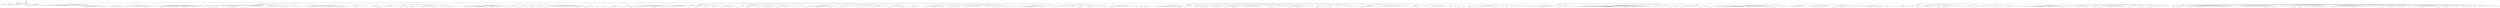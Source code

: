 digraph Tree {
	"t0" [label = "TEI"];
	"t1" [label = "teiHeader"];
	"t2" [label = "fileDesc"];
	"t3" [label = "titleStmt"];
	"t4" [label = "title"];
	"t5" [label = "author"];
	"t6" [label = "principal"];
	"t7" [label = "editor"];
	"t8" [label = "editionStmt"];
	"t9" [label = "edition"];
	"t10" [label = "respStmt"];
	"t11" [label = "name"];
	"t12" [label = "resp"];
	"t13" [label = "respStmt"];
	"t14" [label = "name"];
	"t15" [label = "resp"];
	"t16" [label = "publicationStmt"];
	"t17" [label = "publisher"];
	"t18" [label = "date"];
	"t19" [label = "availability"];
	"t20" [label = "licence"];
	"t21" [label = "idno"];
	"t22" [label = "idno"];
	"t23" [label = "idno"];
	"t24" [label = "idno"];
	"t25" [label = "idno"];
	"t26" [label = "sourceDesc"];
	"t27" [label = "profileDesc"];
	"t28" [label = "creation"];
	"t29" [label = "date"];
	"t30" [label = "langUsage"];
	"t31" [label = "language"];
	"t32" [label = "textClass"];
	"t33" [label = "keywords"];
	"t34" [label = "term"];
	"t35" [label = "text"];
	"t36" [label = "body"];
	"t37" [label = "head"];
	"t38" [label = "div"];
	"t39" [label = "pb"];
	"t40" [label = "head"];
	"t41" [label = "p"];
	"t42" [label = "p"];
	"t43" [label = "ref"];
	"t44" [label = "pb"];
	"t45" [label = "hi"];
	"t46" [label = "hi"];
	"t47" [label = "ref"];
	"t48" [label = "hi"];
	"t49" [label = "pb"];
	"t50" [label = "ref"];
	"t51" [label = "hi"];
	"t52" [label = "ref"];
	"t53" [label = "ref"];
	"t54" [label = "pb"];
	"t55" [label = "hi"];
	"t56" [label = "ref"];
	"t57" [label = "ref"];
	"t58" [label = "p"];
	"t59" [label = "p"];
	"t60" [label = "p"];
	"t61" [label = "div"];
	"t62" [label = "pb"];
	"t63" [label = "head"];
	"t64" [label = "p"];
	"t65" [label = "hi"];
	"t66" [label = "hi"];
	"t67" [label = "hi"];
	"t68" [label = "hi"];
	"t69" [label = "hi"];
	"t70" [label = "hi"];
	"t71" [label = "hi"];
	"t72" [label = "ref"];
	"t73" [label = "hi"];
	"t74" [label = "hi"];
	"t75" [label = "hi"];
	"t76" [label = "hi"];
	"t77" [label = "hi"];
	"t78" [label = "hi"];
	"t79" [label = "hi"];
	"t80" [label = "pb"];
	"t81" [label = "hi"];
	"t82" [label = "hi"];
	"t83" [label = "hi"];
	"t84" [label = "hi"];
	"t85" [label = "hi"];
	"t86" [label = "hi"];
	"t87" [label = "hi"];
	"t88" [label = "hi"];
	"t89" [label = "ref"];
	"t90" [label = "hi"];
	"t91" [label = "hi"];
	"t92" [label = "hi"];
	"t93" [label = "hi"];
	"t94" [label = "hi"];
	"t95" [label = "pb"];
	"t96" [label = "ref"];
	"t97" [label = "hi"];
	"t98" [label = "hi"];
	"t99" [label = "hi"];
	"t100" [label = "hi"];
	"t101" [label = "hi"];
	"t102" [label = "ref"];
	"t103" [label = "ref"];
	"t104" [label = "hi"];
	"t105" [label = "hi"];
	"t106" [label = "hi"];
	"t107" [label = "hi"];
	"t108" [label = "hi"];
	"t109" [label = "hi"];
	"t110" [label = "p"];
	"t111" [label = "hi"];
	"t112" [label = "hi"];
	"t113" [label = "div"];
	"t114" [label = "pb"];
	"t115" [label = "head"];
	"t116" [label = "div"];
	"t117" [label = "pb"];
	"t118" [label = "head"];
	"t119" [label = "head"];
	"t120" [label = "div"];
	"t121" [label = "head"];
	"t122" [label = "sp"];
	"t123" [label = "l"];
	"t124" [label = "l"];
	"t125" [label = "l"];
	"t126" [label = "l"];
	"t127" [label = "l"];
	"t128" [label = "l"];
	"t129" [label = "pb"];
	"t130" [label = "l"];
	"t131" [label = "ref"];
	"t132" [label = "l"];
	"t133" [label = "l"];
	"t134" [label = "l"];
	"t135" [label = "l"];
	"t136" [label = "ref"];
	"t137" [label = "l"];
	"t138" [label = "l"];
	"t139" [label = "l"];
	"t140" [label = "l"];
	"t141" [label = "l"];
	"t142" [label = "l"];
	"t143" [label = "l"];
	"t144" [label = "l"];
	"t145" [label = "l"];
	"t146" [label = "l"];
	"t147" [label = "l"];
	"t148" [label = "ref"];
	"t149" [label = "l"];
	"t150" [label = "l"];
	"t151" [label = "sp"];
	"t152" [label = "l"];
	"t153" [label = "l"];
	"t154" [label = "l"];
	"t155" [label = "l"];
	"t156" [label = "l"];
	"t157" [label = "ref"];
	"t158" [label = "l"];
	"t159" [label = "ref"];
	"t160" [label = "l"];
	"t161" [label = "l"];
	"t162" [label = "l"];
	"t163" [label = "pb"];
	"t164" [label = "l"];
	"t165" [label = "l"];
	"t166" [label = "l"];
	"t167" [label = "l"];
	"t168" [label = "l"];
	"t169" [label = "ref"];
	"t170" [label = "l"];
	"t171" [label = "l"];
	"t172" [label = "sp"];
	"t173" [label = "l"];
	"t174" [label = "l"];
	"t175" [label = "l"];
	"t176" [label = "ref"];
	"t177" [label = "l"];
	"t178" [label = "l"];
	"t179" [label = "l"];
	"t180" [label = "l"];
	"t181" [label = "l"];
	"t182" [label = "l"];
	"t183" [label = "l"];
	"t184" [label = "l"];
	"t185" [label = "ref"];
	"t186" [label = "l"];
	"t187" [label = "l"];
	"t188" [label = "l"];
	"t189" [label = "l"];
	"t190" [label = "l"];
	"t191" [label = "l"];
	"t192" [label = "l"];
	"t193" [label = "l"];
	"t194" [label = "ref"];
	"t195" [label = "l"];
	"t196" [label = "pb"];
	"t197" [label = "l"];
	"t198" [label = "l"];
	"t199" [label = "l"];
	"t200" [label = "l"];
	"t201" [label = "l"];
	"t202" [label = "l"];
	"t203" [label = "l"];
	"t204" [label = "sp"];
	"t205" [label = "l"];
	"t206" [label = "l"];
	"t207" [label = "l"];
	"t208" [label = "l"];
	"t209" [label = "l"];
	"t210" [label = "ref"];
	"t211" [label = "l"];
	"t212" [label = "l"];
	"t213" [label = "ref"];
	"t214" [label = "l"];
	"t215" [label = "l"];
	"t216" [label = "l"];
	"t217" [label = "l"];
	"t218" [label = "l"];
	"t219" [label = "ref"];
	"t220" [label = "l"];
	"t221" [label = "l"];
	"t222" [label = "l"];
	"t223" [label = "l"];
	"t224" [label = "l"];
	"t225" [label = "ref"];
	"t226" [label = "l"];
	"t227" [label = "l"];
	"t228" [label = "ref"];
	"t229" [label = "l"];
	"t230" [label = "l"];
	"t231" [label = "l"];
	"t232" [label = "l"];
	"t233" [label = "l"];
	"t234" [label = "pb"];
	"t235" [label = "l"];
	"t236" [label = "l"];
	"t237" [label = "l"];
	"t238" [label = "ref"];
	"t239" [label = "l"];
	"t240" [label = "l"];
	"t241" [label = "l"];
	"t242" [label = "l"];
	"t243" [label = "l"];
	"t244" [label = "l"];
	"t245" [label = "l"];
	"t246" [label = "ref"];
	"t247" [label = "l"];
	"t248" [label = "l"];
	"t249" [label = "l"];
	"t250" [label = "l"];
	"t251" [label = "l"];
	"t252" [label = "l"];
	"t253" [label = "l"];
	"t254" [label = "l"];
	"t255" [label = "l"];
	"t256" [label = "sp"];
	"t257" [label = "l"];
	"t258" [label = "ref"];
	"t259" [label = "l"];
	"t260" [label = "l"];
	"t261" [label = "l"];
	"t262" [label = "l"];
	"t263" [label = "ref"];
	"t264" [label = "l"];
	"t265" [label = "sp"];
	"t266" [label = "l"];
	"t267" [label = "l"];
	"t268" [label = "ref"];
	"t269" [label = "pb"];
	"t270" [label = "l"];
	"t271" [label = "ref"];
	"t272" [label = "l"];
	"t273" [label = "l"];
	"t274" [label = "ref"];
	"t275" [label = "l"];
	"t276" [label = "ref"];
	"t277" [label = "l"];
	"t278" [label = "l"];
	"t279" [label = "sp"];
	"t280" [label = "l"];
	"t281" [label = "l"];
	"t282" [label = "l"];
	"t283" [label = "l"];
	"t284" [label = "sp"];
	"t285" [label = "l"];
	"t286" [label = "l"];
	"t287" [label = "l"];
	"t288" [label = "ref"];
	"t289" [label = "l"];
	"t290" [label = "l"];
	"t291" [label = "l"];
	"t292" [label = "l"];
	"t293" [label = "l"];
	"t294" [label = "ref"];
	"t295" [label = "ref"];
	"t296" [label = "l"];
	"t297" [label = "l"];
	"t298" [label = "ref"];
	"t299" [label = "l"];
	"t300" [label = "l"];
	"t301" [label = "l"];
	"t302" [label = "l"];
	"t303" [label = "l"];
	"t304" [label = "l"];
	"t305" [label = "l"];
	"t306" [label = "ref"];
	"t307" [label = "sp"];
	"t308" [label = "l"];
	"t309" [label = "l"];
	"t310" [label = "l"];
	"t311" [label = "pb"];
	"t312" [label = "sp"];
	"t313" [label = "l"];
	"t314" [label = "l"];
	"t315" [label = "l"];
	"t316" [label = "l"];
	"t317" [label = "l"];
	"t318" [label = "l"];
	"t319" [label = "l"];
	"t320" [label = "l"];
	"t321" [label = "l"];
	"t322" [label = "l"];
	"t323" [label = "l"];
	"t324" [label = "l"];
	"t325" [label = "l"];
	"t326" [label = "l"];
	"t327" [label = "ref"];
	"t328" [label = "l"];
	"t329" [label = "l"];
	"t330" [label = "sp"];
	"t331" [label = "l"];
	"t332" [label = "ref"];
	"t333" [label = "l"];
	"t334" [label = "l"];
	"t335" [label = "l"];
	"t336" [label = "l"];
	"t337" [label = "l"];
	"t338" [label = "l"];
	"t339" [label = "l"];
	"t340" [label = "l"];
	"t341" [label = "l"];
	"t342" [label = "l"];
	"t343" [label = "l"];
	"t344" [label = "l"];
	"t345" [label = "sp"];
	"t346" [label = "l"];
	"t347" [label = "sp"];
	"t348" [label = "l"];
	"t349" [label = "ref"];
	"t350" [label = "sp"];
	"t351" [label = "l"];
	"t352" [label = "pb"];
	"t353" [label = "sp"];
	"t354" [label = "l"];
	"t355" [label = "l"];
	"t356" [label = "l"];
	"t357" [label = "ref"];
	"t358" [label = "l"];
	"t359" [label = "l"];
	"t360" [label = "l"];
	"t361" [label = "l"];
	"t362" [label = "sp"];
	"t363" [label = "l"];
	"t364" [label = "l"];
	"t365" [label = "l"];
	"t366" [label = "l"];
	"t367" [label = "l"];
	"t368" [label = "l"];
	"t369" [label = "l"];
	"t370" [label = "l"];
	"t371" [label = "l"];
	"t372" [label = "sp"];
	"t373" [label = "l"];
	"t374" [label = "div"];
	"t375" [label = "pb"];
	"t376" [label = "head"];
	"t377" [label = "sp"];
	"t378" [label = "l"];
	"t379" [label = "l"];
	"t380" [label = "l"];
	"t381" [label = "l"];
	"t382" [label = "l"];
	"t383" [label = "l"];
	"t384" [label = "l"];
	"t385" [label = "ref"];
	"t386" [label = "l"];
	"t387" [label = "l"];
	"t388" [label = "l"];
	"t389" [label = "ref"];
	"t390" [label = "l"];
	"t391" [label = "l"];
	"t392" [label = "l"];
	"t393" [label = "l"];
	"t394" [label = "l"];
	"t395" [label = "l"];
	"t396" [label = "l"];
	"t397" [label = "l"];
	"t398" [label = "l"];
	"t399" [label = "l"];
	"t400" [label = "l"];
	"t401" [label = "ref"];
	"t402" [label = "l"];
	"t403" [label = "l"];
	"t404" [label = "ref"];
	"t405" [label = "l"];
	"t406" [label = "ref"];
	"t407" [label = "l"];
	"t408" [label = "l"];
	"t409" [label = "l"];
	"t410" [label = "pb"];
	"t411" [label = "l"];
	"t412" [label = "l"];
	"t413" [label = "l"];
	"t414" [label = "l"];
	"t415" [label = "l"];
	"t416" [label = "ref"];
	"t417" [label = "l"];
	"t418" [label = "l"];
	"t419" [label = "ref"];
	"t420" [label = "l"];
	"t421" [label = "ref"];
	"t422" [label = "l"];
	"t423" [label = "ref"];
	"t424" [label = "l"];
	"t425" [label = "l"];
	"t426" [label = "l"];
	"t427" [label = "l"];
	"t428" [label = "l"];
	"t429" [label = "l"];
	"t430" [label = "l"];
	"t431" [label = "div"];
	"t432" [label = "head"];
	"t433" [label = "sp"];
	"t434" [label = "l"];
	"t435" [label = "sp"];
	"t436" [label = "l"];
	"t437" [label = "sp"];
	"t438" [label = "l"];
	"t439" [label = "l"];
	"t440" [label = "l"];
	"t441" [label = "l"];
	"t442" [label = "ref"];
	"t443" [label = "l"];
	"t444" [label = "l"];
	"t445" [label = "l"];
	"t446" [label = "pb"];
	"t447" [label = "sp"];
	"t448" [label = "l"];
	"t449" [label = "l"];
	"t450" [label = "sp"];
	"t451" [label = "l"];
	"t452" [label = "l"];
	"t453" [label = "sp"];
	"t454" [label = "l"];
	"t455" [label = "l"];
	"t456" [label = "ref"];
	"t457" [label = "div"];
	"t458" [label = "head"];
	"t459" [label = "sp"];
	"t460" [label = "l"];
	"t461" [label = "l"];
	"t462" [label = "l"];
	"t463" [label = "l"];
	"t464" [label = "l"];
	"t465" [label = "l"];
	"t466" [label = "l"];
	"t467" [label = "l"];
	"t468" [label = "l"];
	"t469" [label = "ref"];
	"t470" [label = "l"];
	"t471" [label = "ref"];
	"t472" [label = "l"];
	"t473" [label = "pb"];
	"t474" [label = "l"];
	"t475" [label = "ref"];
	"t476" [label = "l"];
	"t477" [label = "ref"];
	"t478" [label = "sp"];
	"t479" [label = "l"];
	"t480" [label = "l"];
	"t481" [label = "l"];
	"t482" [label = "l"];
	"t483" [label = "l"];
	"t484" [label = "l"];
	"t485" [label = "l"];
	"t486" [label = "l"];
	"t487" [label = "l"];
	"t488" [label = "l"];
	"t489" [label = "l"];
	"t490" [label = "l"];
	"t491" [label = "l"];
	"t492" [label = "l"];
	"t493" [label = "sp"];
	"t494" [label = "l"];
	"t495" [label = "l"];
	"t496" [label = "l"];
	"t497" [label = "ref"];
	"t498" [label = "l"];
	"t499" [label = "l"];
	"t500" [label = "l"];
	"t501" [label = "l"];
	"t502" [label = "l"];
	"t503" [label = "ref"];
	"t504" [label = "ref"];
	"t505" [label = "l"];
	"t506" [label = "l"];
	"t507" [label = "sp"];
	"t508" [label = "pb"];
	"t509" [label = "l"];
	"t510" [label = "l"];
	"t511" [label = "ref"];
	"t512" [label = "l"];
	"t513" [label = "l"];
	"t514" [label = "l"];
	"t515" [label = "l"];
	"t516" [label = "sp"];
	"t517" [label = "l"];
	"t518" [label = "sp"];
	"t519" [label = "l"];
	"t520" [label = "l"];
	"t521" [label = "l"];
	"t522" [label = "l"];
	"t523" [label = "ref"];
	"t524" [label = "l"];
	"t525" [label = "l"];
	"t526" [label = "l"];
	"t527" [label = "l"];
	"t528" [label = "l"];
	"t529" [label = "l"];
	"t530" [label = "l"];
	"t531" [label = "l"];
	"t532" [label = "l"];
	"t533" [label = "ref"];
	"t534" [label = "l"];
	"t535" [label = "l"];
	"t536" [label = "l"];
	"t537" [label = "l"];
	"t538" [label = "l"];
	"t539" [label = "pb"];
	"t540" [label = "l"];
	"t541" [label = "sp"];
	"t542" [label = "l"];
	"t543" [label = "l"];
	"t544" [label = "l"];
	"t545" [label = "ref"];
	"t546" [label = "l"];
	"t547" [label = "l"];
	"t548" [label = "l"];
	"t549" [label = "l"];
	"t550" [label = "l"];
	"t551" [label = "l"];
	"t552" [label = "ref"];
	"t553" [label = "sp"];
	"t554" [label = "l"];
	"t555" [label = "ref"];
	"t556" [label = "l"];
	"t557" [label = "sp"];
	"t558" [label = "l"];
	"t559" [label = "l"];
	"t560" [label = "l"];
	"t561" [label = "l"];
	"t562" [label = "sp"];
	"t563" [label = "l"];
	"t564" [label = "l"];
	"t565" [label = "div"];
	"t566" [label = "head"];
	"t567" [label = "pb"];
	"t568" [label = "sp"];
	"t569" [label = "l"];
	"t570" [label = "l"];
	"t571" [label = "l"];
	"t572" [label = "l"];
	"t573" [label = "l"];
	"t574" [label = "l"];
	"t575" [label = "l"];
	"t576" [label = "ref"];
	"t577" [label = "l"];
	"t578" [label = "l"];
	"t579" [label = "l"];
	"t580" [label = "ref"];
	"t581" [label = "l"];
	"t582" [label = "l"];
	"t583" [label = "l"];
	"t584" [label = "l"];
	"t585" [label = "l"];
	"t586" [label = "l"];
	"t587" [label = "l"];
	"t588" [label = "l"];
	"t589" [label = "l"];
	"t590" [label = "ref"];
	"t591" [label = "l"];
	"t592" [label = "l"];
	"t593" [label = "l"];
	"t594" [label = "l"];
	"t595" [label = "ref"];
	"t596" [label = "l"];
	"t597" [label = "l"];
	"t598" [label = "pb"];
	"t599" [label = "l"];
	"t600" [label = "ref"];
	"t601" [label = "l"];
	"t602" [label = "l"];
	"t603" [label = "l"];
	"t604" [label = "l"];
	"t605" [label = "ref"];
	"t606" [label = "l"];
	"t607" [label = "ref"];
	"t608" [label = "l"];
	"t609" [label = "l"];
	"t610" [label = "l"];
	"t611" [label = "l"];
	"t612" [label = "l"];
	"t613" [label = "l"];
	"t614" [label = "l"];
	"t615" [label = "l"];
	"t616" [label = "l"];
	"t617" [label = "l"];
	"t618" [label = "l"];
	"t619" [label = "l"];
	"t620" [label = "ref"];
	"t621" [label = "l"];
	"t622" [label = "ref"];
	"t623" [label = "sp"];
	"t624" [label = "l"];
	"t625" [label = "l"];
	"t626" [label = "l"];
	"t627" [label = "l"];
	"t628" [label = "l"];
	"t629" [label = "l"];
	"t630" [label = "ref"];
	"t631" [label = "l"];
	"t632" [label = "l"];
	"t633" [label = "ref"];
	"t634" [label = "sp"];
	"t635" [label = "l"];
	"t636" [label = "pb"];
	"t637" [label = "l"];
	"t638" [label = "ref"];
	"t639" [label = "l"];
	"t640" [label = "ref"];
	"t641" [label = "l"];
	"t642" [label = "l"];
	"t643" [label = "ref"];
	"t644" [label = "l"];
	"t645" [label = "l"];
	"t646" [label = "l"];
	"t647" [label = "l"];
	"t648" [label = "ref"];
	"t649" [label = "l"];
	"t650" [label = "sp"];
	"t651" [label = "l"];
	"t652" [label = "l"];
	"t653" [label = "ref"];
	"t654" [label = "l"];
	"t655" [label = "l"];
	"t656" [label = "l"];
	"t657" [label = "ref"];
	"t658" [label = "l"];
	"t659" [label = "sp"];
	"t660" [label = "l"];
	"t661" [label = "l"];
	"t662" [label = "l"];
	"t663" [label = "l"];
	"t664" [label = "l"];
	"t665" [label = "ref"];
	"t666" [label = "l"];
	"t667" [label = "l"];
	"t668" [label = "l"];
	"t669" [label = "pb"];
	"t670" [label = "sp"];
	"t671" [label = "l"];
	"t672" [label = "l"];
	"t673" [label = "l"];
	"t674" [label = "ref"];
	"t675" [label = "ref"];
	"t676" [label = "l"];
	"t677" [label = "l"];
	"t678" [label = "l"];
	"t679" [label = "l"];
	"t680" [label = "l"];
	"t681" [label = "l"];
	"t682" [label = "l"];
	"t683" [label = "l"];
	"t684" [label = "l"];
	"t685" [label = "l"];
	"t686" [label = "l"];
	"t687" [label = "l"];
	"t688" [label = "l"];
	"t689" [label = "l"];
	"t690" [label = "ref"];
	"t691" [label = "l"];
	"t692" [label = "l"];
	"t693" [label = "ref"];
	"t694" [label = "l"];
	"t695" [label = "l"];
	"t696" [label = "l"];
	"t697" [label = "l"];
	"t698" [label = "l"];
	"t699" [label = "l"];
	"t700" [label = "l"];
	"t701" [label = "l"];
	"t702" [label = "l"];
	"t703" [label = "l"];
	"t704" [label = "ref"];
	"t705" [label = "l"];
	"t706" [label = "pb"];
	"t707" [label = "l"];
	"t708" [label = "l"];
	"t709" [label = "l"];
	"t710" [label = "l"];
	"t711" [label = "l"];
	"t712" [label = "l"];
	"t713" [label = "ref"];
	"t714" [label = "l"];
	"t715" [label = "ref"];
	"t716" [label = "l"];
	"t717" [label = "sp"];
	"t718" [label = "l"];
	"t719" [label = "ref"];
	"t720" [label = "l"];
	"t721" [label = "l"];
	"t722" [label = "l"];
	"t723" [label = "l"];
	"t724" [label = "ref"];
	"t725" [label = "l"];
	"t726" [label = "sp"];
	"t727" [label = "l"];
	"t728" [label = "l"];
	"t729" [label = "l"];
	"t730" [label = "l"];
	"t731" [label = "ref"];
	"t732" [label = "l"];
	"t733" [label = "l"];
	"t734" [label = "sp"];
	"t735" [label = "l"];
	"t736" [label = "ref"];
	"t737" [label = "l"];
	"t738" [label = "l"];
	"t739" [label = "l"];
	"t740" [label = "ref"];
	"t741" [label = "l"];
	"t742" [label = "l"];
	"t743" [label = "div"];
	"t744" [label = "pb"];
	"t745" [label = "head"];
	"t746" [label = "div"];
	"t747" [label = "head"];
	"t748" [label = "sp"];
	"t749" [label = "l"];
	"t750" [label = "ref"];
	"t751" [label = "l"];
	"t752" [label = "l"];
	"t753" [label = "l"];
	"t754" [label = "l"];
	"t755" [label = "ref"];
	"t756" [label = "l"];
	"t757" [label = "l"];
	"t758" [label = "l"];
	"t759" [label = "l"];
	"t760" [label = "l"];
	"t761" [label = "l"];
	"t762" [label = "l"];
	"t763" [label = "sp"];
	"t764" [label = "l"];
	"t765" [label = "ref"];
	"t766" [label = "l"];
	"t767" [label = "l"];
	"t768" [label = "ref"];
	"t769" [label = "l"];
	"t770" [label = "l"];
	"t771" [label = "l"];
	"t772" [label = "l"];
	"t773" [label = "l"];
	"t774" [label = "ref"];
	"t775" [label = "l"];
	"t776" [label = "ref"];
	"t777" [label = "pb"];
	"t778" [label = "l"];
	"t779" [label = "l"];
	"t780" [label = "sp"];
	"t781" [label = "l"];
	"t782" [label = "sp"];
	"t783" [label = "l"];
	"t784" [label = "l"];
	"t785" [label = "ref"];
	"t786" [label = "l"];
	"t787" [label = "l"];
	"t788" [label = "l"];
	"t789" [label = "l"];
	"t790" [label = "ref"];
	"t791" [label = "l"];
	"t792" [label = "l"];
	"t793" [label = "l"];
	"t794" [label = "l"];
	"t795" [label = "ref"];
	"t796" [label = "l"];
	"t797" [label = "l"];
	"t798" [label = "l"];
	"t799" [label = "l"];
	"t800" [label = "l"];
	"t801" [label = "l"];
	"t802" [label = "l"];
	"t803" [label = "ref"];
	"t804" [label = "ref"];
	"t805" [label = "ref"];
	"t806" [label = "l"];
	"t807" [label = "l"];
	"t808" [label = "l"];
	"t809" [label = "l"];
	"t810" [label = "l"];
	"t811" [label = "l"];
	"t812" [label = "l"];
	"t813" [label = "ref"];
	"t814" [label = "l"];
	"t815" [label = "pb"];
	"t816" [label = "l"];
	"t817" [label = "l"];
	"t818" [label = "l"];
	"t819" [label = "l"];
	"t820" [label = "l"];
	"t821" [label = "sp"];
	"t822" [label = "l"];
	"t823" [label = "ref"];
	"t824" [label = "sp"];
	"t825" [label = "l"];
	"t826" [label = "l"];
	"t827" [label = "l"];
	"t828" [label = "ref"];
	"t829" [label = "l"];
	"t830" [label = "l"];
	"t831" [label = "l"];
	"t832" [label = "l"];
	"t833" [label = "l"];
	"t834" [label = "l"];
	"t835" [label = "l"];
	"t836" [label = "l"];
	"t837" [label = "l"];
	"t838" [label = "l"];
	"t839" [label = "l"];
	"t840" [label = "l"];
	"t841" [label = "l"];
	"t842" [label = "l"];
	"t843" [label = "ref"];
	"t844" [label = "sp"];
	"t845" [label = "l"];
	"t846" [label = "l"];
	"t847" [label = "l"];
	"t848" [label = "l"];
	"t849" [label = "sp"];
	"t850" [label = "l"];
	"t851" [label = "l"];
	"t852" [label = "pb"];
	"t853" [label = "l"];
	"t854" [label = "ref"];
	"t855" [label = "l"];
	"t856" [label = "l"];
	"t857" [label = "l"];
	"t858" [label = "l"];
	"t859" [label = "l"];
	"t860" [label = "sp"];
	"t861" [label = "l"];
	"t862" [label = "l"];
	"t863" [label = "ref"];
	"t864" [label = "l"];
	"t865" [label = "l"];
	"t866" [label = "l"];
	"t867" [label = "l"];
	"t868" [label = "l"];
	"t869" [label = "sp"];
	"t870" [label = "l"];
	"t871" [label = "l"];
	"t872" [label = "l"];
	"t873" [label = "l"];
	"t874" [label = "ref"];
	"t875" [label = "sp"];
	"t876" [label = "l"];
	"t877" [label = "sp"];
	"t878" [label = "l"];
	"t879" [label = "sp"];
	"t880" [label = "l"];
	"t881" [label = "sp"];
	"t882" [label = "l"];
	"t883" [label = "l"];
	"t884" [label = "l"];
	"t885" [label = "l"];
	"t886" [label = "ref"];
	"t887" [label = "l"];
	"t888" [label = "l"];
	"t889" [label = "pb"];
	"t890" [label = "l"];
	"t891" [label = "l"];
	"t892" [label = "l"];
	"t893" [label = "l"];
	"t894" [label = "l"];
	"t895" [label = "ref"];
	"t896" [label = "l"];
	"t897" [label = "ref"];
	"t898" [label = "l"];
	"t899" [label = "l"];
	"t900" [label = "l"];
	"t901" [label = "l"];
	"t902" [label = "ref"];
	"t903" [label = "l"];
	"t904" [label = "l"];
	"t905" [label = "ref"];
	"t906" [label = "div"];
	"t907" [label = "head"];
	"t908" [label = "sp"];
	"t909" [label = "l"];
	"t910" [label = "l"];
	"t911" [label = "l"];
	"t912" [label = "l"];
	"t913" [label = "l"];
	"t914" [label = "l"];
	"t915" [label = "sp"];
	"t916" [label = "l"];
	"t917" [label = "ref"];
	"t918" [label = "l"];
	"t919" [label = "ref"];
	"t920" [label = "l"];
	"t921" [label = "pb"];
	"t922" [label = "sp"];
	"t923" [label = "l"];
	"t924" [label = "sp"];
	"t925" [label = "l"];
	"t926" [label = "ref"];
	"t927" [label = "sp"];
	"t928" [label = "l"];
	"t929" [label = "sp"];
	"t930" [label = "l"];
	"t931" [label = "sp"];
	"t932" [label = "l"];
	"t933" [label = "sp"];
	"t934" [label = "l"];
	"t935" [label = "sp"];
	"t936" [label = "l"];
	"t937" [label = "sp"];
	"t938" [label = "l"];
	"t939" [label = "l"];
	"t940" [label = "ref"];
	"t941" [label = "sp"];
	"t942" [label = "l"];
	"t943" [label = "sp"];
	"t944" [label = "l"];
	"t945" [label = "l"];
	"t946" [label = "l"];
	"t947" [label = "l"];
	"t948" [label = "l"];
	"t949" [label = "ref"];
	"t950" [label = "ref"];
	"t951" [label = "l"];
	"t952" [label = "l"];
	"t953" [label = "l"];
	"t954" [label = "l"];
	"t955" [label = "ref"];
	"t956" [label = "ref"];
	"t957" [label = "l"];
	"t958" [label = "l"];
	"t959" [label = "l"];
	"t960" [label = "pb"];
	"t961" [label = "l"];
	"t962" [label = "l"];
	"t963" [label = "l"];
	"t964" [label = "sp"];
	"t965" [label = "l"];
	"t966" [label = "ref"];
	"t967" [label = "l"];
	"t968" [label = "ref"];
	"t969" [label = "l"];
	"t970" [label = "l"];
	"t971" [label = "l"];
	"t972" [label = "l"];
	"t973" [label = "l"];
	"t974" [label = "l"];
	"t975" [label = "l"];
	"t976" [label = "ref"];
	"t977" [label = "l"];
	"t978" [label = "l"];
	"t979" [label = "l"];
	"t980" [label = "l"];
	"t981" [label = "l"];
	"t982" [label = "sp"];
	"t983" [label = "l"];
	"t984" [label = "l"];
	"t985" [label = "l"];
	"t986" [label = "ref"];
	"t987" [label = "l"];
	"t988" [label = "l"];
	"t989" [label = "l"];
	"t990" [label = "ref"];
	"t991" [label = "sp"];
	"t992" [label = "l"];
	"t993" [label = "l"];
	"t994" [label = "l"];
	"t995" [label = "l"];
	"t996" [label = "div"];
	"t997" [label = "pb"];
	"t998" [label = "head"];
	"t999" [label = "sp"];
	"t1000" [label = "l"];
	"t1001" [label = "l"];
	"t1002" [label = "ref"];
	"t1003" [label = "l"];
	"t1004" [label = "l"];
	"t1005" [label = "ref"];
	"t1006" [label = "l"];
	"t1007" [label = "l"];
	"t1008" [label = "l"];
	"t1009" [label = "l"];
	"t1010" [label = "l"];
	"t1011" [label = "l"];
	"t1012" [label = "l"];
	"t1013" [label = "l"];
	"t1014" [label = "ref"];
	"t1015" [label = "l"];
	"t1016" [label = "l"];
	"t1017" [label = "l"];
	"t1018" [label = "l"];
	"t1019" [label = "l"];
	"t1020" [label = "l"];
	"t1021" [label = "l"];
	"t1022" [label = "l"];
	"t1023" [label = "l"];
	"t1024" [label = "l"];
	"t1025" [label = "ref"];
	"t1026" [label = "l"];
	"t1027" [label = "l"];
	"t1028" [label = "pb"];
	"t1029" [label = "l"];
	"t1030" [label = "ref"];
	"t1031" [label = "l"];
	"t1032" [label = "l"];
	"t1033" [label = "l"];
	"t1034" [label = "l"];
	"t1035" [label = "l"];
	"t1036" [label = "sp"];
	"t1037" [label = "l"];
	"t1038" [label = "ref"];
	"t1039" [label = "l"];
	"t1040" [label = "l"];
	"t1041" [label = "ref"];
	"t1042" [label = "l"];
	"t1043" [label = "l"];
	"t1044" [label = "l"];
	"t1045" [label = "ref"];
	"t1046" [label = "l"];
	"t1047" [label = "l"];
	"t1048" [label = "l"];
	"t1049" [label = "l"];
	"t1050" [label = "sp"];
	"t1051" [label = "l"];
	"t1052" [label = "l"];
	"t1053" [label = "l"];
	"t1054" [label = "sp"];
	"t1055" [label = "l"];
	"t1056" [label = "sp"];
	"t1057" [label = "l"];
	"t1058" [label = "l"];
	"t1059" [label = "l"];
	"t1060" [label = "l"];
	"t1061" [label = "ref"];
	"t1062" [label = "l"];
	"t1063" [label = "l"];
	"t1064" [label = "l"];
	"t1065" [label = "l"];
	"t1066" [label = "pb"];
	"t1067" [label = "sp"];
	"t1068" [label = "l"];
	"t1069" [label = "l"];
	"t1070" [label = "l"];
	"t1071" [label = "l"];
	"t1072" [label = "sp"];
	"t1073" [label = "l"];
	"t1074" [label = "ref"];
	"t1075" [label = "l"];
	"t1076" [label = "l"];
	"t1077" [label = "l"];
	"t1078" [label = "sp"];
	"t1079" [label = "l"];
	"t1080" [label = "l"];
	"t1081" [label = "ref"];
	"t1082" [label = "l"];
	"t1083" [label = "l"];
	"t1084" [label = "l"];
	"t1085" [label = "l"];
	"t1086" [label = "l"];
	"t1087" [label = "l"];
	"t1088" [label = "l"];
	"t1089" [label = "l"];
	"t1090" [label = "l"];
	"t1091" [label = "sp"];
	"t1092" [label = "l"];
	"t1093" [label = "l"];
	"t1094" [label = "sp"];
	"t1095" [label = "l"];
	"t1096" [label = "sp"];
	"t1097" [label = "l"];
	"t1098" [label = "l"];
	"t1099" [label = "ref"];
	"t1100" [label = "pb"];
	"t1101" [label = "l"];
	"t1102" [label = "ref"];
	"t1103" [label = "l"];
	"t1104" [label = "l"];
	"t1105" [label = "l"];
	"t1106" [label = "l"];
	"t1107" [label = "l"];
	"t1108" [label = "l"];
	"t1109" [label = "l"];
	"t1110" [label = "l"];
	"t1111" [label = "l"];
	"t1112" [label = "ref"];
	"t1113" [label = "l"];
	"t1114" [label = "l"];
	"t1115" [label = "ref"];
	"t1116" [label = "l"];
	"t1117" [label = "l"];
	"t1118" [label = "l"];
	"t1119" [label = "l"];
	"t1120" [label = "sp"];
	"t1121" [label = "l"];
	"t1122" [label = "ref"];
	"t1123" [label = "l"];
	"t1124" [label = "l"];
	"t1125" [label = "l"];
	"t1126" [label = "ref"];
	"t1127" [label = "l"];
	"t1128" [label = "l"];
	"t1129" [label = "l"];
	"t1130" [label = "l"];
	"t1131" [label = "l"];
	"t1132" [label = "l"];
	"t1133" [label = "l"];
	"t1134" [label = "l"];
	"t1135" [label = "div"];
	"t1136" [label = "pb"];
	"t1137" [label = "head"];
	"t1138" [label = "sp"];
	"t1139" [label = "l"];
	"t1140" [label = "l"];
	"t1141" [label = "l"];
	"t1142" [label = "l"];
	"t1143" [label = "l"];
	"t1144" [label = "ref"];
	"t1145" [label = "l"];
	"t1146" [label = "l"];
	"t1147" [label = "l"];
	"t1148" [label = "l"];
	"t1149" [label = "l"];
	"t1150" [label = "ref"];
	"t1151" [label = "l"];
	"t1152" [label = "l"];
	"t1153" [label = "ref"];
	"t1154" [label = "l"];
	"t1155" [label = "ref"];
	"t1156" [label = "l"];
	"t1157" [label = "l"];
	"t1158" [label = "l"];
	"t1159" [label = "l"];
	"t1160" [label = "l"];
	"t1161" [label = "ref"];
	"t1162" [label = "l"];
	"t1163" [label = "l"];
	"t1164" [label = "l"];
	"t1165" [label = "l"];
	"t1166" [label = "sp"];
	"t1167" [label = "l"];
	"t1168" [label = "l"];
	"t1169" [label = "pb"];
	"t1170" [label = "l"];
	"t1171" [label = "l"];
	"t1172" [label = "ref"];
	"t1173" [label = "ref"];
	"t1174" [label = "l"];
	"t1175" [label = "l"];
	"t1176" [label = "l"];
	"t1177" [label = "ref"];
	"t1178" [label = "l"];
	"t1179" [label = "ref"];
	"t1180" [label = "l"];
	"t1181" [label = "l"];
	"t1182" [label = "l"];
	"t1183" [label = "ref"];
	"t1184" [label = "l"];
	"t1185" [label = "l"];
	"t1186" [label = "l"];
	"t1187" [label = "sp"];
	"t1188" [label = "l"];
	"t1189" [label = "sp"];
	"t1190" [label = "l"];
	"t1191" [label = "l"];
	"t1192" [label = "l"];
	"t1193" [label = "l"];
	"t1194" [label = "l"];
	"t1195" [label = "l"];
	"t1196" [label = "l"];
	"t1197" [label = "l"];
	"t1198" [label = "l"];
	"t1199" [label = "l"];
	"t1200" [label = "l"];
	"t1201" [label = "l"];
	"t1202" [label = "l"];
	"t1203" [label = "l"];
	"t1204" [label = "l"];
	"t1205" [label = "pb"];
	"t1206" [label = "l"];
	"t1207" [label = "l"];
	"t1208" [label = "l"];
	"t1209" [label = "sp"];
	"t1210" [label = "l"];
	"t1211" [label = "sp"];
	"t1212" [label = "l"];
	"t1213" [label = "l"];
	"t1214" [label = "sp"];
	"t1215" [label = "l"];
	"t1216" [label = "sp"];
	"t1217" [label = "l"];
	"t1218" [label = "sp"];
	"t1219" [label = "l"];
	"t1220" [label = "sp"];
	"t1221" [label = "l"];
	"t1222" [label = "l"];
	"t1223" [label = "l"];
	"t1224" [label = "l"];
	"t1225" [label = "l"];
	"t1226" [label = "ref"];
	"t1227" [label = "l"];
	"t1228" [label = "l"];
	"t1229" [label = "l"];
	"t1230" [label = "ref"];
	"t1231" [label = "sp"];
	"t1232" [label = "l"];
	"t1233" [label = "sp"];
	"t1234" [label = "l"];
	"t1235" [label = "l"];
	"t1236" [label = "sp"];
	"t1237" [label = "l"];
	"t1238" [label = "l"];
	"t1239" [label = "l"];
	"t1240" [label = "l"];
	"t1241" [label = "pb"];
	"t1242" [label = "sp"];
	"t1243" [label = "l"];
	"t1244" [label = "l"];
	"t1245" [label = "l"];
	"t1246" [label = "l"];
	"t1247" [label = "l"];
	"t1248" [label = "l"];
	"t1249" [label = "sp"];
	"t1250" [label = "l"];
	"t1251" [label = "ref"];
	"t1252" [label = "l"];
	"t1253" [label = "div"];
	"t1254" [label = "head"];
	"t1255" [label = "sp"];
	"t1256" [label = "l"];
	"t1257" [label = "l"];
	"t1258" [label = "ref"];
	"t1259" [label = "l"];
	"t1260" [label = "l"];
	"t1261" [label = "l"];
	"t1262" [label = "l"];
	"t1263" [label = "ref"];
	"t1264" [label = "l"];
	"t1265" [label = "l"];
	"t1266" [label = "l"];
	"t1267" [label = "l"];
	"t1268" [label = "pb"];
	"t1269" [label = "l"];
	"t1270" [label = "l"];
	"t1271" [label = "ref"];
	"t1272" [label = "l"];
	"t1273" [label = "ref"];
	"t1274" [label = "l"];
	"t1275" [label = "l"];
	"t1276" [label = "ref"];
	"t1277" [label = "l"];
	"t1278" [label = "l"];
	"t1279" [label = "l"];
	"t1280" [label = "l"];
	"t1281" [label = "l"];
	"t1282" [label = "l"];
	"t1283" [label = "l"];
	"t1284" [label = "l"];
	"t1285" [label = "ref"];
	"t1286" [label = "l"];
	"t1287" [label = "ref"];
	"t1288" [label = "l"];
	"t1289" [label = "l"];
	"t1290" [label = "l"];
	"t1291" [label = "l"];
	"t1292" [label = "l"];
	"t1293" [label = "sp"];
	"t1294" [label = "l"];
	"t1295" [label = "sp"];
	"t1296" [label = "l"];
	"t1297" [label = "l"];
	"t1298" [label = "l"];
	"t1299" [label = "l"];
	"t1300" [label = "sp"];
	"t1301" [label = "l"];
	"t1302" [label = "sp"];
	"t1303" [label = "l"];
	"t1304" [label = "pb"];
	"t1305" [label = "l"];
	"t1306" [label = "div"];
	"t1307" [label = "head"];
	"t1308" [label = "sp"];
	"t1309" [label = "l"];
	"t1310" [label = "l"];
	"t1311" [label = "l"];
	"t1312" [label = "sp"];
	"t1313" [label = "l"];
	"t1314" [label = "l"];
	"t1315" [label = "sp"];
	"t1316" [label = "l"];
	"t1317" [label = "l"];
	"t1318" [label = "sp"];
	"t1319" [label = "l"];
	"t1320" [label = "l"];
	"t1321" [label = "l"];
	"t1322" [label = "l"];
	"t1323" [label = "l"];
	"t1324" [label = "l"];
	"t1325" [label = "ref"];
	"t1326" [label = "l"];
	"t1327" [label = "l"];
	"t1328" [label = "l"];
	"t1329" [label = "l"];
	"t1330" [label = "sp"];
	"t1331" [label = "l"];
	"t1332" [label = "pb"];
	"t1333" [label = "sp"];
	"t1334" [label = "l"];
	"t1335" [label = "l"];
	"t1336" [label = "ref"];
	"t1337" [label = "ref"];
	"t1338" [label = "l"];
	"t1339" [label = "ref"];
	"t1340" [label = "l"];
	"t1341" [label = "l"];
	"t1342" [label = "l"];
	"t1343" [label = "sp"];
	"t1344" [label = "l"];
	"t1345" [label = "l"];
	"t1346" [label = "l"];
	"t1347" [label = "ref"];
	"t1348" [label = "l"];
	"t1349" [label = "ref"];
	"t1350" [label = "l"];
	"t1351" [label = "l"];
	"t1352" [label = "l"];
	"t1353" [label = "ref"];
	"t1354" [label = "l"];
	"t1355" [label = "l"];
	"t1356" [label = "l"];
	"t1357" [label = "sp"];
	"t1358" [label = "l"];
	"t1359" [label = "l"];
	"t1360" [label = "l"];
	"t1361" [label = "l"];
	"t1362" [label = "l"];
	"t1363" [label = "sp"];
	"t1364" [label = "l"];
	"t1365" [label = "l"];
	"t1366" [label = "l"];
	"t1367" [label = "sp"];
	"t1368" [label = "l"];
	"t1369" [label = "pb"];
	"t1370" [label = "l"];
	"t1371" [label = "sp"];
	"t1372" [label = "l"];
	"t1373" [label = "l"];
	"t1374" [label = "l"];
	"t1375" [label = "ref"];
	"t1376" [label = "l"];
	"t1377" [label = "ref"];
	"t1378" [label = "l"];
	"t1379" [label = "ref"];
	"t1380" [label = "l"];
	"t1381" [label = "l"];
	"t1382" [label = "l"];
	"t1383" [label = "l"];
	"t1384" [label = "l"];
	"t1385" [label = "l"];
	"t1386" [label = "l"];
	"t1387" [label = "l"];
	"t1388" [label = "l"];
	"t1389" [label = "l"];
	"t1390" [label = "l"];
	"t1391" [label = "l"];
	"t1392" [label = "l"];
	"t1393" [label = "l"];
	"t1394" [label = "l"];
	"t1395" [label = "l"];
	"t1396" [label = "l"];
	"t1397" [label = "l"];
	"t1398" [label = "l"];
	"t1399" [label = "sp"];
	"t1400" [label = "l"];
	"t1401" [label = "l"];
	"t1402" [label = "pb"];
	"t1403" [label = "l"];
	"t1404" [label = "l"];
	"t1405" [label = "div"];
	"t1406" [label = "head"];
	"t1407" [label = "sp"];
	"t1408" [label = "l"];
	"t1409" [label = "l"];
	"t1410" [label = "ref"];
	"t1411" [label = "l"];
	"t1412" [label = "l"];
	"t1413" [label = "l"];
	"t1414" [label = "l"];
	"t1415" [label = "l"];
	"t1416" [label = "ref"];
	"t1417" [label = "l"];
	"t1418" [label = "l"];
	"t1419" [label = "l"];
	"t1420" [label = "l"];
	"t1421" [label = "l"];
	"t1422" [label = "div"];
	"t1423" [label = "pb"];
	"t1424" [label = "head"];
	"t1425" [label = "div"];
	"t1426" [label = "head"];
	"t1427" [label = "sp"];
	"t1428" [label = "l"];
	"t1429" [label = "l"];
	"t1430" [label = "l"];
	"t1431" [label = "l"];
	"t1432" [label = "l"];
	"t1433" [label = "l"];
	"t1434" [label = "l"];
	"t1435" [label = "l"];
	"t1436" [label = "l"];
	"t1437" [label = "l"];
	"t1438" [label = "l"];
	"t1439" [label = "l"];
	"t1440" [label = "l"];
	"t1441" [label = "l"];
	"t1442" [label = "l"];
	"t1443" [label = "l"];
	"t1444" [label = "ref"];
	"t1445" [label = "l"];
	"t1446" [label = "l"];
	"t1447" [label = "ref"];
	"t1448" [label = "l"];
	"t1449" [label = "l"];
	"t1450" [label = "l"];
	"t1451" [label = "l"];
	"t1452" [label = "l"];
	"t1453" [label = "ref"];
	"t1454" [label = "l"];
	"t1455" [label = "ref"];
	"t1456" [label = "l"];
	"t1457" [label = "ref"];
	"t1458" [label = "pb"];
	"t1459" [label = "l"];
	"t1460" [label = "l"];
	"t1461" [label = "l"];
	"t1462" [label = "l"];
	"t1463" [label = "l"];
	"t1464" [label = "div"];
	"t1465" [label = "head"];
	"t1466" [label = "sp"];
	"t1467" [label = "l"];
	"t1468" [label = "sp"];
	"t1469" [label = "l"];
	"t1470" [label = "sp"];
	"t1471" [label = "l"];
	"t1472" [label = "l"];
	"t1473" [label = "sp"];
	"t1474" [label = "l"];
	"t1475" [label = "div"];
	"t1476" [label = "head"];
	"t1477" [label = "sp"];
	"t1478" [label = "l"];
	"t1479" [label = "sp"];
	"t1480" [label = "l"];
	"t1481" [label = "l"];
	"t1482" [label = "sp"];
	"t1483" [label = "l"];
	"t1484" [label = "ref"];
	"t1485" [label = "l"];
	"t1486" [label = "l"];
	"t1487" [label = "ref"];
	"t1488" [label = "l"];
	"t1489" [label = "l"];
	"t1490" [label = "pb"];
	"t1491" [label = "l"];
	"t1492" [label = "l"];
	"t1493" [label = "l"];
	"t1494" [label = "ref"];
	"t1495" [label = "l"];
	"t1496" [label = "l"];
	"t1497" [label = "l"];
	"t1498" [label = "ref"];
	"t1499" [label = "l"];
	"t1500" [label = "sp"];
	"t1501" [label = "l"];
	"t1502" [label = "l"];
	"t1503" [label = "l"];
	"t1504" [label = "ref"];
	"t1505" [label = "l"];
	"t1506" [label = "l"];
	"t1507" [label = "l"];
	"t1508" [label = "l"];
	"t1509" [label = "l"];
	"t1510" [label = "l"];
	"t1511" [label = "ref"];
	"t1512" [label = "l"];
	"t1513" [label = "l"];
	"t1514" [label = "l"];
	"t1515" [label = "l"];
	"t1516" [label = "l"];
	"t1517" [label = "ref"];
	"t1518" [label = "sp"];
	"t1519" [label = "l"];
	"t1520" [label = "sp"];
	"t1521" [label = "l"];
	"t1522" [label = "l"];
	"t1523" [label = "l"];
	"t1524" [label = "l"];
	"t1525" [label = "l"];
	"t1526" [label = "l"];
	"t1527" [label = "ref"];
	"t1528" [label = "l"];
	"t1529" [label = "ref"];
	"t1530" [label = "l"];
	"t1531" [label = "pb"];
	"t1532" [label = "l"];
	"t1533" [label = "ref"];
	"t1534" [label = "l"];
	"t1535" [label = "l"];
	"t1536" [label = "l"];
	"t1537" [label = "l"];
	"t1538" [label = "sp"];
	"t1539" [label = "l"];
	"t1540" [label = "l"];
	"t1541" [label = "l"];
	"t1542" [label = "l"];
	"t1543" [label = "l"];
	"t1544" [label = "l"];
	"t1545" [label = "l"];
	"t1546" [label = "l"];
	"t1547" [label = "ref"];
	"t1548" [label = "l"];
	"t1549" [label = "l"];
	"t1550" [label = "l"];
	"t1551" [label = "l"];
	"t1552" [label = "l"];
	"t1553" [label = "l"];
	"t1554" [label = "l"];
	"t1555" [label = "l"];
	"t1556" [label = "l"];
	"t1557" [label = "l"];
	"t1558" [label = "l"];
	"t1559" [label = "l"];
	"t1560" [label = "sp"];
	"t1561" [label = "l"];
	"t1562" [label = "l"];
	"t1563" [label = "l"];
	"t1564" [label = "l"];
	"t1565" [label = "l"];
	"t1566" [label = "l"];
	"t1567" [label = "ref"];
	"t1568" [label = "l"];
	"t1569" [label = "ref"];
	"t1570" [label = "l"];
	"t1571" [label = "pb"];
	"t1572" [label = "l"];
	"t1573" [label = "l"];
	"t1574" [label = "l"];
	"t1575" [label = "l"];
	"t1576" [label = "sp"];
	"t1577" [label = "l"];
	"t1578" [label = "l"];
	"t1579" [label = "l"];
	"t1580" [label = "sp"];
	"t1581" [label = "l"];
	"t1582" [label = "sp"];
	"t1583" [label = "l"];
	"t1584" [label = "l"];
	"t1585" [label = "sp"];
	"t1586" [label = "l"];
	"t1587" [label = "l"];
	"t1588" [label = "sp"];
	"t1589" [label = "l"];
	"t1590" [label = "l"];
	"t1591" [label = "l"];
	"t1592" [label = "l"];
	"t1593" [label = "ref"];
	"t1594" [label = "l"];
	"t1595" [label = "l"];
	"t1596" [label = "l"];
	"t1597" [label = "ref"];
	"t1598" [label = "l"];
	"t1599" [label = "l"];
	"t1600" [label = "l"];
	"t1601" [label = "l"];
	"t1602" [label = "ref"];
	"t1603" [label = "ref"];
	"t1604" [label = "l"];
	"t1605" [label = "ref"];
	"t1606" [label = "l"];
	"t1607" [label = "l"];
	"t1608" [label = "l"];
	"t1609" [label = "l"];
	"t1610" [label = "pb"];
	"t1611" [label = "l"];
	"t1612" [label = "l"];
	"t1613" [label = "sp"];
	"t1614" [label = "l"];
	"t1615" [label = "sp"];
	"t1616" [label = "l"];
	"t1617" [label = "sp"];
	"t1618" [label = "l"];
	"t1619" [label = "sp"];
	"t1620" [label = "l"];
	"t1621" [label = "l"];
	"t1622" [label = "l"];
	"t1623" [label = "l"];
	"t1624" [label = "l"];
	"t1625" [label = "div"];
	"t1626" [label = "head"];
	"t1627" [label = "sp"];
	"t1628" [label = "l"];
	"t1629" [label = "ref"];
	"t1630" [label = "l"];
	"t1631" [label = "ref"];
	"t1632" [label = "l"];
	"t1633" [label = "ref"];
	"t1634" [label = "l"];
	"t1635" [label = "l"];
	"t1636" [label = "sp"];
	"t1637" [label = "l"];
	"t1638" [label = "l"];
	"t1639" [label = "l"];
	"t1640" [label = "ref"];
	"t1641" [label = "sp"];
	"t1642" [label = "l"];
	"t1643" [label = "l"];
	"t1644" [label = "l"];
	"t1645" [label = "l"];
	"t1646" [label = "l"];
	"t1647" [label = "l"];
	"t1648" [label = "ref"];
	"t1649" [label = "pb"];
	"t1650" [label = "l"];
	"t1651" [label = "l"];
	"t1652" [label = "l"];
	"t1653" [label = "l"];
	"t1654" [label = "sp"];
	"t1655" [label = "l"];
	"t1656" [label = "sp"];
	"t1657" [label = "l"];
	"t1658" [label = "l"];
	"t1659" [label = "l"];
	"t1660" [label = "l"];
	"t1661" [label = "sp"];
	"t1662" [label = "l"];
	"t1663" [label = "l"];
	"t1664" [label = "sp"];
	"t1665" [label = "l"];
	"t1666" [label = "l"];
	"t1667" [label = "l"];
	"t1668" [label = "l"];
	"t1669" [label = "l"];
	"t1670" [label = "l"];
	"t1671" [label = "l"];
	"t1672" [label = "ref"];
	"t1673" [label = "sp"];
	"t1674" [label = "l"];
	"t1675" [label = "l"];
	"t1676" [label = "sp"];
	"t1677" [label = "l"];
	"t1678" [label = "l"];
	"t1679" [label = "sp"];
	"t1680" [label = "l"];
	"t1681" [label = "l"];
	"t1682" [label = "div"];
	"t1683" [label = "pb"];
	"t1684" [label = "head"];
	"t1685" [label = "sp"];
	"t1686" [label = "l"];
	"t1687" [label = "l"];
	"t1688" [label = "l"];
	"t1689" [label = "l"];
	"t1690" [label = "ref"];
	"t1691" [label = "ref"];
	"t1692" [label = "l"];
	"t1693" [label = "l"];
	"t1694" [label = "l"];
	"t1695" [label = "l"];
	"t1696" [label = "l"];
	"t1697" [label = "l"];
	"t1698" [label = "l"];
	"t1699" [label = "l"];
	"t1700" [label = "l"];
	"t1701" [label = "l"];
	"t1702" [label = "l"];
	"t1703" [label = "l"];
	"t1704" [label = "l"];
	"t1705" [label = "sp"];
	"t1706" [label = "l"];
	"t1707" [label = "l"];
	"t1708" [label = "ref"];
	"t1709" [label = "l"];
	"t1710" [label = "l"];
	"t1711" [label = "l"];
	"t1712" [label = "l"];
	"t1713" [label = "l"];
	"t1714" [label = "l"];
	"t1715" [label = "l"];
	"t1716" [label = "l"];
	"t1717" [label = "l"];
	"t1718" [label = "pb"];
	"t1719" [label = "l"];
	"t1720" [label = "l"];
	"t1721" [label = "l"];
	"t1722" [label = "l"];
	"t1723" [label = "l"];
	"t1724" [label = "l"];
	"t1725" [label = "l"];
	"t1726" [label = "l"];
	"t1727" [label = "l"];
	"t1728" [label = "l"];
	"t1729" [label = "l"];
	"t1730" [label = "l"];
	"t1731" [label = "l"];
	"t1732" [label = "sp"];
	"t1733" [label = "l"];
	"t1734" [label = "l"];
	"t1735" [label = "sp"];
	"t1736" [label = "l"];
	"t1737" [label = "l"];
	"t1738" [label = "sp"];
	"t1739" [label = "l"];
	"t1740" [label = "div"];
	"t1741" [label = "head"];
	"t1742" [label = "sp"];
	"t1743" [label = "l"];
	"t1744" [label = "ref"];
	"t1745" [label = "l"];
	"t1746" [label = "l"];
	"t1747" [label = "l"];
	"t1748" [label = "l"];
	"t1749" [label = "l"];
	"t1750" [label = "l"];
	"t1751" [label = "pb"];
	"t1752" [label = "l"];
	"t1753" [label = "ref"];
	"t1754" [label = "l"];
	"t1755" [label = "sp"];
	"t1756" [label = "l"];
	"t1757" [label = "l"];
	"t1758" [label = "l"];
	"t1759" [label = "l"];
	"t1760" [label = "l"];
	"t1761" [label = "l"];
	"t1762" [label = "l"];
	"t1763" [label = "sp"];
	"t1764" [label = "l"];
	"t1765" [label = "l"];
	"t1766" [label = "ref"];
	"t1767" [label = "l"];
	"t1768" [label = "l"];
	"t1769" [label = "l"];
	"t1770" [label = "l"];
	"t1771" [label = "l"];
	"t1772" [label = "l"];
	"t1773" [label = "l"];
	"t1774" [label = "l"];
	"t1775" [label = "l"];
	"t1776" [label = "l"];
	"t1777" [label = "l"];
	"t1778" [label = "l"];
	"t1779" [label = "l"];
	"t1780" [label = "l"];
	"t1781" [label = "l"];
	"t1782" [label = "sp"];
	"t1783" [label = "l"];
	"t1784" [label = "sp"];
	"t1785" [label = "l"];
	"t1786" [label = "l"];
	"t1787" [label = "pb"];
	"t1788" [label = "l"];
	"t1789" [label = "l"];
	"t1790" [label = "sp"];
	"t1791" [label = "l"];
	"t1792" [label = "l"];
	"t1793" [label = "l"];
	"t1794" [label = "l"];
	"t1795" [label = "l"];
	"t1796" [label = "div"];
	"t1797" [label = "head"];
	"t1798" [label = "sp"];
	"t1799" [label = "l"];
	"t1800" [label = "ref"];
	"t1801" [label = "ref"];
	"t1802" [label = "l"];
	"t1803" [label = "l"];
	"t1804" [label = "l"];
	"t1805" [label = "l"];
	"t1806" [label = "ref"];
	"t1807" [label = "l"];
	"t1808" [label = "l"];
	"t1809" [label = "div"];
	"t1810" [label = "head"];
	"t1811" [label = "sp"];
	"t1812" [label = "l"];
	"t1813" [label = "l"];
	"t1814" [label = "l"];
	"t1815" [label = "ref"];
	"t1816" [label = "l"];
	"t1817" [label = "ref"];
	"t1818" [label = "l"];
	"t1819" [label = "ref"];
	"t1820" [label = "sp"];
	"t1821" [label = "pb"];
	"t1822" [label = "l"];
	"t1823" [label = "l"];
	"t1824" [label = "l"];
	"t1825" [label = "ref"];
	"t1826" [label = "sp"];
	"t1827" [label = "l"];
	"t1828" [label = "l"];
	"t1829" [label = "ref"];
	"t1830" [label = "l"];
	"t1831" [label = "l"];
	"t1832" [label = "l"];
	"t1833" [label = "l"];
	"t1834" [label = "ref"];
	"t1835" [label = "l"];
	"t1836" [label = "l"];
	"t1837" [label = "l"];
	"t1838" [label = "l"];
	"t1839" [label = "l"];
	"t1840" [label = "l"];
	"t1841" [label = "l"];
	"t1842" [label = "l"];
	"t1843" [label = "ref"];
	"t1844" [label = "l"];
	"t1845" [label = "l"];
	"t1846" [label = "l"];
	"t1847" [label = "ref"];
	"t1848" [label = "l"];
	"t1849" [label = "l"];
	"t1850" [label = "l"];
	"t1851" [label = "sp"];
	"t1852" [label = "l"];
	"t1853" [label = "l"];
	"t1854" [label = "l"];
	"t1855" [label = "l"];
	"t1856" [label = "l"];
	"t1857" [label = "sp"];
	"t1858" [label = "l"];
	"t1859" [label = "l"];
	"t1860" [label = "pb"];
	"t1861" [label = "l"];
	"t1862" [label = "l"];
	"t1863" [label = "sp"];
	"t1864" [label = "l"];
	"t1865" [label = "l"];
	"t1866" [label = "l"];
	"t1867" [label = "l"];
	"t1868" [label = "l"];
	"t1869" [label = "sp"];
	"t1870" [label = "l"];
	"t1871" [label = "l"];
	"t1872" [label = "l"];
	"t1873" [label = "l"];
	"t1874" [label = "l"];
	"t1875" [label = "l"];
	"t1876" [label = "l"];
	"t1877" [label = "l"];
	"t1878" [label = "sp"];
	"t1879" [label = "l"];
	"t1880" [label = "l"];
	"t1881" [label = "sp"];
	"t1882" [label = "l"];
	"t1883" [label = "l"];
	"t1884" [label = "l"];
	"t1885" [label = "sp"];
	"t1886" [label = "l"];
	"t1887" [label = "div"];
	"t1888" [label = "pb"];
	"t1889" [label = "head"];
	"t1890" [label = "div"];
	"t1891" [label = "head"];
	"t1892" [label = "sp"];
	"t1893" [label = "l"];
	"t1894" [label = "l"];
	"t1895" [label = "sp"];
	"t1896" [label = "l"];
	"t1897" [label = "ref"];
	"t1898" [label = "l"];
	"t1899" [label = "l"];
	"t1900" [label = "l"];
	"t1901" [label = "l"];
	"t1902" [label = "l"];
	"t1903" [label = "l"];
	"t1904" [label = "l"];
	"t1905" [label = "l"];
	"t1906" [label = "ref"];
	"t1907" [label = "l"];
	"t1908" [label = "l"];
	"t1909" [label = "l"];
	"t1910" [label = "l"];
	"t1911" [label = "ref"];
	"t1912" [label = "l"];
	"t1913" [label = "l"];
	"t1914" [label = "l"];
	"t1915" [label = "l"];
	"t1916" [label = "l"];
	"t1917" [label = "l"];
	"t1918" [label = "l"];
	"t1919" [label = "sp"];
	"t1920" [label = "pb"];
	"t1921" [label = "l"];
	"t1922" [label = "ref"];
	"t1923" [label = "l"];
	"t1924" [label = "l"];
	"t1925" [label = "ref"];
	"t1926" [label = "l"];
	"t1927" [label = "l"];
	"t1928" [label = "l"];
	"t1929" [label = "l"];
	"t1930" [label = "div"];
	"t1931" [label = "head"];
	"t1932" [label = "sp"];
	"t1933" [label = "l"];
	"t1934" [label = "l"];
	"t1935" [label = "sp"];
	"t1936" [label = "l"];
	"t1937" [label = "l"];
	"t1938" [label = "l"];
	"t1939" [label = "l"];
	"t1940" [label = "l"];
	"t1941" [label = "ref"];
	"t1942" [label = "l"];
	"t1943" [label = "div"];
	"t1944" [label = "pb"];
	"t1945" [label = "head"];
	"t1946" [label = "sp"];
	"t1947" [label = "l"];
	"t1948" [label = "l"];
	"t1949" [label = "l"];
	"t1950" [label = "l"];
	"t1951" [label = "l"];
	"t1952" [label = "l"];
	"t1953" [label = "l"];
	"t1954" [label = "l"];
	"t1955" [label = "l"];
	"t1956" [label = "l"];
	"t1957" [label = "ref"];
	"t1958" [label = "l"];
	"t1959" [label = "l"];
	"t1960" [label = "l"];
	"t1961" [label = "ref"];
	"t1962" [label = "l"];
	"t1963" [label = "l"];
	"t1964" [label = "l"];
	"t1965" [label = "l"];
	"t1966" [label = "l"];
	"t1967" [label = "l"];
	"t1968" [label = "l"];
	"t1969" [label = "l"];
	"t1970" [label = "l"];
	"t1971" [label = "l"];
	"t1972" [label = "l"];
	"t1973" [label = "l"];
	"t1974" [label = "l"];
	"t1975" [label = "l"];
	"t1976" [label = "l"];
	"t1977" [label = "pb"];
	"t1978" [label = "l"];
	"t1979" [label = "l"];
	"t1980" [label = "l"];
	"t1981" [label = "l"];
	"t1982" [label = "l"];
	"t1983" [label = "l"];
	"t1984" [label = "hi"];
	"t1985" [label = "hi"];
	"t1986" [label = "l"];
	"t1987" [label = "l"];
	"t1988" [label = "hi"];
	"t1989" [label = "l"];
	"t1990" [label = "l"];
	"t1991" [label = "ref"];
	"t1992" [label = "l"];
	"t1993" [label = "l"];
	"t1994" [label = "l"];
	"t1995" [label = "l"];
	"t1996" [label = "ref"];
	"t1997" [label = "l"];
	"t1998" [label = "l"];
	"t1999" [label = "l"];
	"t2000" [label = "l"];
	"t2001" [label = "hi"];
	"t2002" [label = "hi"];
	"t2003" [label = "l"];
	"t2004" [label = "l"];
	"t2005" [label = "l"];
	"t2006" [label = "l"];
	"t2007" [label = "l"];
	"t2008" [label = "l"];
	"t2009" [label = "l"];
	"t2010" [label = "ref"];
	"t2011" [label = "l"];
	"t2012" [label = "l"];
	"t2013" [label = "ref"];
	"t2014" [label = "l"];
	"t2015" [label = "l"];
	"t2016" [label = "l"];
	"t2017" [label = "l"];
	"t2018" [label = "l"];
	"t2019" [label = "l"];
	"t2020" [label = "l"];
	"t2021" [label = "pb"];
	"t2022" [label = "l"];
	"t2023" [label = "l"];
	"t2024" [label = "l"];
	"t2025" [label = "l"];
	"t2026" [label = "l"];
	"t2027" [label = "l"];
	"t2028" [label = "l"];
	"t2029" [label = "l"];
	"t2030" [label = "sp"];
	"t2031" [label = "l"];
	"t2032" [label = "sp"];
	"t2033" [label = "l"];
	"t2034" [label = "l"];
	"t2035" [label = "sp"];
	"t2036" [label = "l"];
	"t2037" [label = "sp"];
	"t2038" [label = "l"];
	"t2039" [label = "sp"];
	"t2040" [label = "l"];
	"t2041" [label = "l"];
	"t2042" [label = "l"];
	"t2043" [label = "l"];
	"t2044" [label = "l"];
	"t2045" [label = "sp"];
	"t2046" [label = "l"];
	"t2047" [label = "l"];
	"t2048" [label = "l"];
	"t2049" [label = "l"];
	"t2050" [label = "l"];
	"t2051" [label = "l"];
	"t2052" [label = "sp"];
	"t2053" [label = "l"];
	"t2054" [label = "ref"];
	"t2055" [label = "l"];
	"t2056" [label = "l"];
	"t2057" [label = "l"];
	"t2058" [label = "l"];
	"t2059" [label = "pb"];
	"t2060" [label = "l"];
	"t2061" [label = "l"];
	"t2062" [label = "l"];
	"t2063" [label = "sp"];
	"t2064" [label = "l"];
	"t2065" [label = "l"];
	"t2066" [label = "ref"];
	"t2067" [label = "l"];
	"t2068" [label = "l"];
	"t2069" [label = "ref"];
	"t2070" [label = "l"];
	"t2071" [label = "l"];
	"t2072" [label = "l"];
	"t2073" [label = "l"];
	"t2074" [label = "l"];
	"t2075" [label = "l"];
	"t2076" [label = "l"];
	"t2077" [label = "l"];
	"t2078" [label = "l"];
	"t2079" [label = "l"];
	"t2080" [label = "l"];
	"t2081" [label = "l"];
	"t2082" [label = "l"];
	"t2083" [label = "ref"];
	"t2084" [label = "l"];
	"t2085" [label = "div"];
	"t2086" [label = "pb"];
	"t2087" [label = "head"];
	"t2088" [label = "sp"];
	"t2089" [label = "l"];
	"t2090" [label = "ref"];
	"t2091" [label = "l"];
	"t2092" [label = "l"];
	"t2093" [label = "l"];
	"t2094" [label = "l"];
	"t2095" [label = "l"];
	"t2096" [label = "l"];
	"t2097" [label = "l"];
	"t2098" [label = "l"];
	"t2099" [label = "l"];
	"t2100" [label = "ref"];
	"t2101" [label = "div"];
	"t2102" [label = "head"];
	"t2103" [label = "sp"];
	"t2104" [label = "l"];
	"t2105" [label = "l"];
	"t2106" [label = "l"];
	"t2107" [label = "l"];
	"t2108" [label = "l"];
	"t2109" [label = "ref"];
	"t2110" [label = "l"];
	"t2111" [label = "l"];
	"t2112" [label = "l"];
	"t2113" [label = "l"];
	"t2114" [label = "l"];
	"t2115" [label = "l"];
	"t2116" [label = "l"];
	"t2117" [label = "pb"];
	"t2118" [label = "l"];
	"t2119" [label = "l"];
	"t2120" [label = "ref"];
	"t2121" [label = "l"];
	"t2122" [label = "l"];
	"t2123" [label = "ref"];
	"t2124" [label = "l"];
	"t2125" [label = "l"];
	"t2126" [label = "l"];
	"t2127" [label = "l"];
	"t2128" [label = "l"];
	"t2129" [label = "l"];
	"t2130" [label = "l"];
	"t2131" [label = "l"];
	"t2132" [label = "l"];
	"t2133" [label = "l"];
	"t2134" [label = "l"];
	"t2135" [label = "l"];
	"t2136" [label = "ref"];
	"t2137" [label = "l"];
	"t2138" [label = "l"];
	"t2139" [label = "l"];
	"t2140" [label = "l"];
	"t2141" [label = "l"];
	"t2142" [label = "ref"];
	"t2143" [label = "ref"];
	"t2144" [label = "l"];
	"t2145" [label = "l"];
	"t2146" [label = "l"];
	"t2147" [label = "l"];
	"t2148" [label = "l"];
	"t2149" [label = "ref"];
	"t2150" [label = "l"];
	"t2151" [label = "l"];
	"t2152" [label = "l"];
	"t2153" [label = "l"];
	"t2154" [label = "pb"];
	"t2155" [label = "l"];
	"t2156" [label = "l"];
	"t2157" [label = "l"];
	"t2158" [label = "l"];
	"t2159" [label = "l"];
	"t2160" [label = "l"];
	"t2161" [label = "l"];
	"t2162" [label = "l"];
	"t2163" [label = "ref"];
	"t2164" [label = "l"];
	"t2165" [label = "l"];
	"t2166" [label = "l"];
	"t2167" [label = "ref"];
	"t2168" [label = "l"];
	"t2169" [label = "l"];
	"t2170" [label = "ref"];
	"t2171" [label = "l"];
	"t2172" [label = "hi"];
	"t2173" [label = "l"];
	"t2174" [label = "l"];
	"t2175" [label = "sp"];
	"t2176" [label = "l"];
	"t2177" [label = "l"];
	"t2178" [label = "sp"];
	"t2179" [label = "l"];
	"t2180" [label = "l"];
	"t2181" [label = "sp"];
	"t2182" [label = "l"];
	"t2183" [label = "l"];
	"t2184" [label = "l"];
	"t2185" [label = "sp"];
	"t2186" [label = "l"];
	"t2187" [label = "div"];
	"t2188" [label = "pb"];
	"t2189" [label = "head"];
	"t2190" [label = "sp"];
	"t2191" [label = "l"];
	"t2192" [label = "l"];
	"t2193" [label = "l"];
	"t2194" [label = "l"];
	"t2195" [label = "l"];
	"t2196" [label = "l"];
	"t2197" [label = "l"];
	"t2198" [label = "l"];
	"t2199" [label = "l"];
	"t2200" [label = "l"];
	"t2201" [label = "l"];
	"t2202" [label = "l"];
	"t2203" [label = "l"];
	"t2204" [label = "l"];
	"t2205" [label = "l"];
	"t2206" [label = "l"];
	"t2207" [label = "l"];
	"t2208" [label = "l"];
	"t2209" [label = "l"];
	"t2210" [label = "sp"];
	"t2211" [label = "l"];
	"t2212" [label = "l"];
	"t2213" [label = "l"];
	"t2214" [label = "l"];
	"t2215" [label = "l"];
	"t2216" [label = "pb"];
	"t2217" [label = "l"];
	"t2218" [label = "l"];
	"t2219" [label = "l"];
	"t2220" [label = "l"];
	"t2221" [label = "l"];
	"t2222" [label = "ref"];
	"t2223" [label = "l"];
	"t2224" [label = "l"];
	"t2225" [label = "l"];
	"t2226" [label = "l"];
	"t2227" [label = "l"];
	"t2228" [label = "ref"];
	"t2229" [label = "l"];
	"t2230" [label = "l"];
	"t2231" [label = "l"];
	"t2232" [label = "l"];
	"t2233" [label = "l"];
	"t2234" [label = "l"];
	"t2235" [label = "l"];
	"t2236" [label = "sp"];
	"t2237" [label = "l"];
	"t2238" [label = "l"];
	"t2239" [label = "ref"];
	"t2240" [label = "l"];
	"t2241" [label = "ref"];
	"t2242" [label = "l"];
	"t2243" [label = "l"];
	"t2244" [label = "l"];
	"t2245" [label = "l"];
	"t2246" [label = "l"];
	"t2247" [label = "ref"];
	"t2248" [label = "l"];
	"t2249" [label = "l"];
	"t2250" [label = "l"];
	"t2251" [label = "l"];
	"t2252" [label = "pb"];
	"t2253" [label = "l"];
	"t2254" [label = "l"];
	"t2255" [label = "l"];
	"t2256" [label = "l"];
	"t2257" [label = "l"];
	"t2258" [label = "l"];
	"t2259" [label = "sp"];
	"t2260" [label = "l"];
	"t2261" [label = "l"];
	"t2262" [label = "ref"];
	"t2263" [label = "l"];
	"t2264" [label = "l"];
	"t2265" [label = "l"];
	"t2266" [label = "l"];
	"t2267" [label = "l"];
	"t2268" [label = "l"];
	"t2269" [label = "sp"];
	"t2270" [label = "l"];
	"t2271" [label = "l"];
	"t2272" [label = "l"];
	"t2273" [label = "l"];
	"t2274" [label = "l"];
	"t2275" [label = "l"];
	"t2276" [label = "l"];
	"t2277" [label = "l"];
	"t2278" [label = "ref"];
	"t2279" [label = "ref"];
	"t2280" [label = "l"];
	"t2281" [label = "l"];
	"t2282" [label = "l"];
	"t2283" [label = "l"];
	"t2284" [label = "l"];
	"t2285" [label = "l"];
	"t2286" [label = "ref"];
	"t2287" [label = "l"];
	"t2288" [label = "pb"];
	"t2289" [label = "l"];
	"t2290" [label = "l"];
	"t2291" [label = "l"];
	"t2292" [label = "ref"];
	"t2293" [label = "l"];
	"t2294" [label = "l"];
	"t2295" [label = "sp"];
	"t2296" [label = "l"];
	"t2297" [label = "l"];
	"t2298" [label = "l"];
	"t2299" [label = "l"];
	"t2300" [label = "ref"];
	"t2301" [label = "l"];
	"t2302" [label = "sp"];
	"t2303" [label = "l"];
	"t2304" [label = "l"];
	"t2305" [label = "l"];
	"t2306" [label = "l"];
	"t2307" [label = "l"];
	"t2308" [label = "div"];
	"t2309" [label = "pb"];
	"t2310" [label = "head"];
	"t2311" [label = "div"];
	"t2312" [label = "head"];
	"t2313" [label = "sp"];
	"t2314" [label = "l"];
	"t2315" [label = "l"];
	"t2316" [label = "l"];
	"t2317" [label = "l"];
	"t2318" [label = "l"];
	"t2319" [label = "l"];
	"t2320" [label = "l"];
	"t2321" [label = "l"];
	"t2322" [label = "ref"];
	"t2323" [label = "l"];
	"t2324" [label = "l"];
	"t2325" [label = "l"];
	"t2326" [label = "l"];
	"t2327" [label = "sp"];
	"t2328" [label = "l"];
	"t2329" [label = "l"];
	"t2330" [label = "l"];
	"t2331" [label = "l"];
	"t2332" [label = "l"];
	"t2333" [label = "l"];
	"t2334" [label = "sp"];
	"t2335" [label = "l"];
	"t2336" [label = "l"];
	"t2337" [label = "ref"];
	"t2338" [label = "l"];
	"t2339" [label = "pb"];
	"t2340" [label = "sp"];
	"t2341" [label = "l"];
	"t2342" [label = "sp"];
	"t2343" [label = "l"];
	"t2344" [label = "div"];
	"t2345" [label = "head"];
	"t2346" [label = "sp"];
	"t2347" [label = "l"];
	"t2348" [label = "sp"];
	"t2349" [label = "l"];
	"t2350" [label = "sp"];
	"t2351" [label = "l"];
	"t2352" [label = "sp"];
	"t2353" [label = "l"];
	"t2354" [label = "l"];
	"t2355" [label = "sp"];
	"t2356" [label = "l"];
	"t2357" [label = "l"];
	"t2358" [label = "l"];
	"t2359" [label = "ref"];
	"t2360" [label = "l"];
	"t2361" [label = "l"];
	"t2362" [label = "l"];
	"t2363" [label = "l"];
	"t2364" [label = "l"];
	"t2365" [label = "l"];
	"t2366" [label = "l"];
	"t2367" [label = "sp"];
	"t2368" [label = "l"];
	"t2369" [label = "ref"];
	"t2370" [label = "ref"];
	"t2371" [label = "pb"];
	"t2372" [label = "sp"];
	"t2373" [label = "l"];
	"t2374" [label = "sp"];
	"t2375" [label = "l"];
	"t2376" [label = "l"];
	"t2377" [label = "l"];
	"t2378" [label = "l"];
	"t2379" [label = "ref"];
	"t2380" [label = "ref"];
	"t2381" [label = "l"];
	"t2382" [label = "l"];
	"t2383" [label = "ref"];
	"t2384" [label = "l"];
	"t2385" [label = "sp"];
	"t2386" [label = "l"];
	"t2387" [label = "sp"];
	"t2388" [label = "l"];
	"t2389" [label = "sp"];
	"t2390" [label = "l"];
	"t2391" [label = "l"];
	"t2392" [label = "sp"];
	"t2393" [label = "l"];
	"t2394" [label = "l"];
	"t2395" [label = "sp"];
	"t2396" [label = "l"];
	"t2397" [label = "l"];
	"t2398" [label = "sp"];
	"t2399" [label = "l"];
	"t2400" [label = "l"];
	"t2401" [label = "l"];
	"t2402" [label = "l"];
	"t2403" [label = "sp"];
	"t2404" [label = "l"];
	"t2405" [label = "sp"];
	"t2406" [label = "pb"];
	"t2407" [label = "l"];
	"t2408" [label = "l"];
	"t2409" [label = "div"];
	"t2410" [label = "head"];
	"t2411" [label = "sp"];
	"t2412" [label = "l"];
	"t2413" [label = "l"];
	"t2414" [label = "l"];
	"t2415" [label = "l"];
	"t2416" [label = "l"];
	"t2417" [label = "sp"];
	"t2418" [label = "l"];
	"t2419" [label = "ref"];
	"t2420" [label = "l"];
	"t2421" [label = "ref"];
	"t2422" [label = "l"];
	"t2423" [label = "sp"];
	"t2424" [label = "l"];
	"t2425" [label = "l"];
	"t2426" [label = "sp"];
	"t2427" [label = "l"];
	"t2428" [label = "l"];
	"t2429" [label = "sp"];
	"t2430" [label = "l"];
	"t2431" [label = "div"];
	"t2432" [label = "pb"];
	"t2433" [label = "head"];
	"t2434" [label = "sp"];
	"t2435" [label = "l"];
	"t2436" [label = "l"];
	"t2437" [label = "l"];
	"t2438" [label = "l"];
	"t2439" [label = "sp"];
	"t2440" [label = "l"];
	"t2441" [label = "l"];
	"t2442" [label = "l"];
	"t2443" [label = "l"];
	"t2444" [label = "l"];
	"t2445" [label = "sp"];
	"t2446" [label = "l"];
	"t2447" [label = "l"];
	"t2448" [label = "l"];
	"t2449" [label = "l"];
	"t2450" [label = "l"];
	"t2451" [label = "ref"];
	"t2452" [label = "ref"];
	"t2453" [label = "sp"];
	"t2454" [label = "l"];
	"t2455" [label = "l"];
	"t2456" [label = "sp"];
	"t2457" [label = "l"];
	"t2458" [label = "pb"];
	"t2459" [label = "sp"];
	"t2460" [label = "l"];
	"t2461" [label = "l"];
	"t2462" [label = "sp"];
	"t2463" [label = "l"];
	"t2464" [label = "ref"];
	"t2465" [label = "l"];
	"t2466" [label = "l"];
	"t2467" [label = "l"];
	"t2468" [label = "l"];
	"t2469" [label = "ref"];
	"t2470" [label = "l"];
	"t2471" [label = "l"];
	"t2472" [label = "l"];
	"t2473" [label = "ref"];
	"t2474" [label = "l"];
	"t2475" [label = "l"];
	"t2476" [label = "l"];
	"t2477" [label = "l"];
	"t2478" [label = "l"];
	"t2479" [label = "sp"];
	"t2480" [label = "l"];
	"t2481" [label = "l"];
	"t2482" [label = "sp"];
	"t2483" [label = "l"];
	"t2484" [label = "div"];
	"t2485" [label = "pb"];
	"t2486" [label = "head"];
	"t2487" [label = "sp"];
	"t2488" [label = "l"];
	"t2489" [label = "l"];
	"t2490" [label = "l"];
	"t2491" [label = "l"];
	"t2492" [label = "l"];
	"t2493" [label = "l"];
	"t2494" [label = "l"];
	"t2495" [label = "l"];
	"t2496" [label = "l"];
	"t2497" [label = "l"];
	"t2498" [label = "l"];
	"t2499" [label = "l"];
	"t2500" [label = "l"];
	"t2501" [label = "l"];
	"t2502" [label = "l"];
	"t2503" [label = "ref"];
	"t2504" [label = "l"];
	"t2505" [label = "l"];
	"t2506" [label = "l"];
	"t2507" [label = "l"];
	"t2508" [label = "l"];
	"t2509" [label = "l"];
	"t2510" [label = "l"];
	"t2511" [label = "l"];
	"t2512" [label = "l"];
	"t2513" [label = "l"];
	"t2514" [label = "l"];
	"t2515" [label = "pb"];
	"t2516" [label = "l"];
	"t2517" [label = "l"];
	"t2518" [label = "l"];
	"t2519" [label = "l"];
	"t2520" [label = "l"];
	"t2521" [label = "l"];
	"t2522" [label = "l"];
	"t2523" [label = "l"];
	"t2524" [label = "l"];
	"t2525" [label = "l"];
	"t2526" [label = "l"];
	"t2527" [label = "l"];
	"t2528" [label = "ref"];
	"t2529" [label = "l"];
	"t2530" [label = "l"];
	"t2531" [label = "l"];
	"t2532" [label = "l"];
	"t2533" [label = "sp"];
	"t2534" [label = "l"];
	"t2535" [label = "l"];
	"t2536" [label = "sp"];
	"t2537" [label = "l"];
	"t2538" [label = "l"];
	"t2539" [label = "sp"];
	"t2540" [label = "l"];
	"t2541" [label = "l"];
	"t2542" [label = "l"];
	"t2543" [label = "l"];
	"t2544" [label = "l"];
	"t2545" [label = "pb"];
	"t2546" [label = "l"];
	"t2547" [label = "l"];
	"t2548" [label = "l"];
	"t2549" [label = "l"];
	"t2550" [label = "l"];
	"t2551" [label = "l"];
	"t2552" [label = "ref"];
	"t2553" [label = "l"];
	"t2554" [label = "l"];
	"t2555" [label = "ref"];
	"t2556" [label = "l"];
	"t2557" [label = "l"];
	"t2558" [label = "l"];
	"t2559" [label = "sp"];
	"t2560" [label = "l"];
	"t2561" [label = "l"];
	"t2562" [label = "l"];
	"t2563" [label = "l"];
	"t2564" [label = "ref"];
	"t2565" [label = "l"];
	"t2566" [label = "l"];
	"t2567" [label = "l"];
	"t2568" [label = "l"];
	"t2569" [label = "sp"];
	"t2570" [label = "l"];
	"t2571" [label = "ref"];
	"t2572" [label = "l"];
	"t2573" [label = "ref"];
	"t2574" [label = "l"];
	"t2575" [label = "l"];
	"t2576" [label = "l"];
	"t2577" [label = "l"];
	"t2578" [label = "l"];
	"t2579" [label = "l"];
	"t2580" [label = "l"];
	"t2581" [label = "ref"];
	"t2582" [label = "pb"];
	"t2583" [label = "l"];
	"t2584" [label = "l"];
	"t2585" [label = "l"];
	"t2586" [label = "l"];
	"t2587" [label = "l"];
	"t2588" [label = "l"];
	"t2589" [label = "l"];
	"t2590" [label = "l"];
	"t2591" [label = "l"];
	"t2592" [label = "ref"];
	"t2593" [label = "l"];
	"t2594" [label = "l"];
	"t2595" [label = "l"];
	"t2596" [label = "l"];
	"t2597" [label = "l"];
	"t2598" [label = "l"];
	"t2599" [label = "l"];
	"t2600" [label = "sp"];
	"t2601" [label = "l"];
	"t2602" [label = "l"];
	"t2603" [label = "ref"];
	"t2604" [label = "l"];
	"t2605" [label = "l"];
	"t2606" [label = "l"];
	"t2607" [label = "l"];
	"t2608" [label = "l"];
	"t2609" [label = "sp"];
	"t2610" [label = "l"];
	"t2611" [label = "sp"];
	"t2612" [label = "l"];
	"t2613" [label = "sp"];
	"t2614" [label = "pb"];
	"t2615" [label = "l"];
	"t2616" [label = "l"];
	"t2617" [label = "ref"];
	"t2618" [label = "ref"];
	"t2619" [label = "l"];
	"t2620" [label = "sp"];
	"t2621" [label = "l"];
	"t2622" [label = "ref"];
	"t2623" [label = "l"];
	"t2624" [label = "l"];
	"t2625" [label = "l"];
	"t2626" [label = "ref"];
	"t2627" [label = "sp"];
	"t2628" [label = "l"];
	"t2629" [label = "l"];
	"t2630" [label = "ref"];
	"t2631" [label = "l"];
	"t2632" [label = "ref"];
	"t2633" [label = "ref"];
	"t2634" [label = "l"];
	"t2635" [label = "l"];
	"t2636" [label = "l"];
	"t2637" [label = "l"];
	"t2638" [label = "l"];
	"t2639" [label = "sp"];
	"t2640" [label = "l"];
	"t2641" [label = "l"];
	"t2642" [label = "ref"];
	"t2643" [label = "l"];
	"t2644" [label = "l"];
	"t2645" [label = "l"];
	"t2646" [label = "l"];
	"t2647" [label = "sp"];
	"t2648" [label = "l"];
	"t2649" [label = "sp"];
	"t2650" [label = "l"];
	"t2651" [label = "l"];
	"t2652" [label = "sp"];
	"t2653" [label = "l"];
	"t2654" [label = "sp"];
	"t2655" [label = "pb"];
	"t2656" [label = "l"];
	"t2657" [label = "l"];
	"t2658" [label = "div"];
	"t2659" [label = "head"];
	"t2660" [label = "sp"];
	"t2661" [label = "l"];
	"t2662" [label = "l"];
	"t2663" [label = "l"];
	"t2664" [label = "ref"];
	"t2665" [label = "l"];
	"t2666" [label = "sp"];
	"t2667" [label = "l"];
	"t2668" [label = "sp"];
	"t2669" [label = "l"];
	"t2670" [label = "sp"];
	"t2671" [label = "l"];
	"t2672" [label = "sp"];
	"t2673" [label = "l"];
	"t2674" [label = "ref"];
	"t2675" [label = "ref"];
	"t2676" [label = "sp"];
	"t2677" [label = "l"];
	"t2678" [label = "sp"];
	"t2679" [label = "l"];
	"t2680" [label = "l"];
	"t2681" [label = "sp"];
	"t2682" [label = "l"];
	"t2683" [label = "sp"];
	"t2684" [label = "l"];
	"t2685" [label = "sp"];
	"t2686" [label = "l"];
	"t2687" [label = "l"];
	"t2688" [label = "l"];
	"t2689" [label = "l"];
	"t2690" [label = "pb"];
	"t2691" [label = "l"];
	"t2692" [label = "l"];
	"t2693" [label = "ref"];
	"t2694" [label = "l"];
	"t2695" [label = "l"];
	"t2696" [label = "l"];
	"t2697" [label = "l"];
	"t2698" [label = "l"];
	"t2699" [label = "l"];
	"t2700" [label = "l"];
	"t2701" [label = "l"];
	"t2702" [label = "l"];
	"t2703" [label = "ref"];
	"t2704" [label = "l"];
	"t2705" [label = "l"];
	"t2706" [label = "l"];
	"t2707" [label = "l"];
	"t2708" [label = "l"];
	"t2709" [label = "l"];
	"t2710" [label = "l"];
	"t2711" [label = "l"];
	"t2712" [label = "ref"];
	"t2713" [label = "l"];
	"t2714" [label = "l"];
	"t2715" [label = "l"];
	"t2716" [label = "l"];
	"t2717" [label = "l"];
	"t2718" [label = "l"];
	"t2719" [label = "l"];
	"t2720" [label = "l"];
	"t2721" [label = "l"];
	"t2722" [label = "pb"];
	"t2723" [label = "l"];
	"t2724" [label = "l"];
	"t2725" [label = "l"];
	"t2726" [label = "l"];
	"t2727" [label = "l"];
	"t2728" [label = "l"];
	"t2729" [label = "l"];
	"t2730" [label = "l"];
	"t2731" [label = "l"];
	"t2732" [label = "l"];
	"t2733" [label = "l"];
	"t2734" [label = "l"];
	"t2735" [label = "sp"];
	"t2736" [label = "l"];
	"t2737" [label = "ref"];
	"t2738" [label = "l"];
	"t2739" [label = "l"];
	"t2740" [label = "l"];
	"t2741" [label = "l"];
	"t2742" [label = "l"];
	"t2743" [label = "l"];
	"t2744" [label = "l"];
	"t2745" [label = "l"];
	"t2746" [label = "l"];
	"t2747" [label = "l"];
	"t2748" [label = "l"];
	"t2749" [label = "l"];
	"t2750" [label = "pb"];
	"t2751" [label = "l"];
	"t2752" [label = "l"];
	"t2753" [label = "l"];
	"t2754" [label = "l"];
	"t2755" [label = "l"];
	"t2756" [label = "l"];
	"t2757" [label = "l"];
	"t2758" [label = "ref"];
	"t2759" [label = "l"];
	"t2760" [label = "l"];
	"t2761" [label = "l"];
	"t2762" [label = "l"];
	"t2763" [label = "l"];
	"t2764" [label = "ref"];
	"t2765" [label = "l"];
	"t2766" [label = "l"];
	"t2767" [label = "l"];
	"t2768" [label = "ref"];
	"t2769" [label = "ref"];
	"t2770" [label = "l"];
	"t2771" [label = "l"];
	"t2772" [label = "l"];
	"t2773" [label = "l"];
	"t2774" [label = "l"];
	"t2775" [label = "l"];
	"t2776" [label = "ref"];
	"t2777" [label = "l"];
	"t2778" [label = "l"];
	"t2779" [label = "l"];
	"t2780" [label = "pb"];
	"t2781" [label = "l"];
	"t2782" [label = "sp"];
	"t2783" [label = "l"];
	"t2784" [label = "l"];
	"t2785" [label = "l"];
	"t2786" [label = "l"];
	"t2787" [label = "l"];
	"t2788" [label = "l"];
	"t2789" [label = "l"];
	"t2790" [label = "l"];
	"t2791" [label = "sp"];
	"t2792" [label = "l"];
	"t2793" [label = "l"];
	"t2794" [label = "l"];
	"t2795" [label = "l"];
	"t2796" [label = "l"];
	"t2797" [label = "ref"];
	"t2798" [label = "l"];
	"t2799" [label = "sp"];
	"t2800" [label = "l"];
	"t2801" [label = "ref"];
	"t2802" [label = "ref"];
	"t2803" [label = "sp"];
	"t2804" [label = "l"];
	"t2805" [label = "ref"];
	"t2806" [label = "sp"];
	"t2807" [label = "l"];
	"t2808" [label = "sp"];
	"t2809" [label = "l"];
	"t2810" [label = "sp"];
	"t2811" [label = "l"];
	"t2812" [label = "ref"];
	"t2813" [label = "sp"];
	"t2814" [label = "pb"];
	"t2815" [label = "l"];
	"t2816" [label = "ref"];
	"t2817" [label = "ref"];
	"t2818" [label = "sp"];
	"t2819" [label = "l"];
	"t2820" [label = "l"];
	"t2821" [label = "sp"];
	"t2822" [label = "l"];
	"t2823" [label = "l"];
	"t2824" [label = "l"];
	"t2825" [label = "ref"];
	"t2826" [label = "l"];
	"t2827" [label = "l"];
	"t2828" [label = "l"];
	"t2829" [label = "l"];
	"t2830" [label = "l"];
	"t2831" [label = "l"];
	"t2832" [label = "ref"];
	"t2833" [label = "l"];
	"t2834" [label = "l"];
	"t2835" [label = "l"];
	"t2836" [label = "ref"];
	"t2837" [label = "l"];
	"t2838" [label = "l"];
	"t2839" [label = "l"];
	"t2840" [label = "l"];
	"t2841" [label = "l"];
	"t2842" [label = "ref"];
	"t2843" [label = "l"];
	"t2844" [label = "l"];
	"t2845" [label = "l"];
	"t2846" [label = "pb"];
	"t2847" [label = "l"];
	"t2848" [label = "l"];
	"t2849" [label = "sp"];
	"t2850" [label = "l"];
	"t2851" [label = "l"];
	"t2852" [label = "l"];
	"t2853" [label = "l"];
	"t2854" [label = "ref"];
	"t2855" [label = "l"];
	"t2856" [label = "l"];
	"t2857" [label = "l"];
	"t2858" [label = "l"];
	"t2859" [label = "l"];
	"t2860" [label = "l"];
	"t2861" [label = "l"];
	"t2862" [label = "l"];
	"t2863" [label = "l"];
	"t2864" [label = "l"];
	"t2865" [label = "l"];
	"t2866" [label = "ref"];
	"t2867" [label = "l"];
	"t2868" [label = "l"];
	"t2869" [label = "l"];
	"t2870" [label = "l"];
	"t2871" [label = "l"];
	"t2872" [label = "l"];
	"t2873" [label = "l"];
	"t2874" [label = "l"];
	"t2875" [label = "pb"];
	"t2876" [label = "l"];
	"t2877" [label = "l"];
	"t2878" [label = "l"];
	"t2879" [label = "l"];
	"t2880" [label = "l"];
	"t2881" [label = "l"];
	"t2882" [label = "l"];
	"t2883" [label = "l"];
	"t2884" [label = "ref"];
	"t2885" [label = "l"];
	"t2886" [label = "l"];
	"t2887" [label = "l"];
	"t2888" [label = "sp"];
	"t2889" [label = "l"];
	"t2890" [label = "l"];
	"t2891" [label = "l"];
	"t2892" [label = "l"];
	"t2893" [label = "sp"];
	"t2894" [label = "l"];
	"t2895" [label = "l"];
	"t2896" [label = "l"];
	"t2897" [label = "l"];
	"t2898" [label = "sp"];
	"t2899" [label = "l"];
	"t2900" [label = "l"];
	"t2901" [label = "l"];
	"t2902" [label = "l"];
	"t2903" [label = "pb"];
	"t2904" [label = "l"];
	"t2905" [label = "l"];
	"t2906" [label = "l"];
	"t2907" [label = "ref"];
	"t2908" [label = "l"];
	"t2909" [label = "sp"];
	"t2910" [label = "l"];
	"t2911" [label = "l"];
	"t2912" [label = "l"];
	"t2913" [label = "l"];
	"t2914" [label = "l"];
	"t2915" [label = "l"];
	"t2916" [label = "ref"];
	"t2917" [label = "l"];
	"t2918" [label = "l"];
	"t2919" [label = "ref"];
	"t2920" [label = "l"];
	"t2921" [label = "l"];
	"t2922" [label = "l"];
	"t2923" [label = "l"];
	"t2924" [label = "sp"];
	"t2925" [label = "l"];
	"t2926" [label = "l"];
	"t2927" [label = "ref"];
	"t2928" [label = "l"];
	"t2929" [label = "sp"];
	"t2930" [label = "l"];
	"t2931" [label = "l"];
	"t2932" [label = "pb"];
	"t2933" [label = "l"];
	"t2934" [label = "sp"];
	"t2935" [label = "l"];
	"t2936" [label = "sp"];
	"t2937" [label = "l"];
	"t2938" [label = "sp"];
	"t2939" [label = "l"];
	"t2940" [label = "l"];
	"t2941" [label = "l"];
	"t2942" [label = "l"];
	"t2943" [label = "ref"];
	"t2944" [label = "sp"];
	"t2945" [label = "l"];
	"t2946" [label = "l"];
	"t2947" [label = "l"];
	"t2948" [label = "l"];
	"t2949" [label = "ref"];
	"t2950" [label = "l"];
	"t2951" [label = "l"];
	"t2952" [label = "l"];
	"t2953" [label = "l"];
	"t2954" [label = "l"];
	"t2955" [label = "ref"];
	"t2956" [label = "l"];
	"t2957" [label = "l"];
	"t2958" [label = "pb"];
	"t2959" [label = "l"];
	"t2960" [label = "l"];
	"t2961" [label = "l"];
	"t2962" [label = "l"];
	"t2963" [label = "l"];
	"t2964" [label = "l"];
	"t2965" [label = "l"];
	"t2966" [label = "l"];
	"t2967" [label = "l"];
	"t2968" [label = "l"];
	"t2969" [label = "l"];
	"t2970" [label = "l"];
	"t2971" [label = "ref"];
	"t2972" [label = "l"];
	"t2973" [label = "ref"];
	"t2974" [label = "l"];
	"t2975" [label = "l"];
	"t2976" [label = "sp"];
	"t2977" [label = "l"];
	"t2978" [label = "l"];
	"t2979" [label = "l"];
	"t2980" [label = "ref"];
	"t2981" [label = "l"];
	"t2982" [label = "l"];
	"t2983" [label = "l"];
	"t2984" [label = "ref"];
	"t2985" [label = "l"];
	"t2986" [label = "l"];
	"t2987" [label = "l"];
	"t2988" [label = "pb"];
	"t2989" [label = "l"];
	"t2990" [label = "sp"];
	"t2991" [label = "l"];
	"t2992" [label = "ref"];
	"t2993" [label = "l"];
	"t2994" [label = "l"];
	"t2995" [label = "l"];
	"t2996" [label = "l"];
	"t2997" [label = "l"];
	"t2998" [label = "l"];
	"t2999" [label = "l"];
	"t3000" [label = "sp"];
	"t3001" [label = "l"];
	"t3002" [label = "l"];
	"t3003" [label = "ref"];
	"t3004" [label = "l"];
	"t3005" [label = "l"];
	"t3006" [label = "sp"];
	"t3007" [label = "l"];
	"t3008" [label = "ref"];
	"t3009" [label = "sp"];
	"t3010" [label = "l"];
	"t3011" [label = "l"];
	"t3012" [label = "l"];
	"t3013" [label = "l"];
	"t3014" [label = "ref"];
	"t3015" [label = "l"];
	"t3016" [label = "sp"];
	"t3017" [label = "pb"];
	"t3018" [label = "l"];
	"t3019" [label = "ref"];
	"t3020" [label = "l"];
	"t3021" [label = "sp"];
	"t3022" [label = "l"];
	"t3023" [label = "l"];
	"t3024" [label = "l"];
	"t3025" [label = "l"];
	"t3026" [label = "l"];
	"t3027" [label = "l"];
	"t3028" [label = "l"];
	"t3029" [label = "l"];
	"t3030" [label = "l"];
	"t3031" [label = "l"];
	"t3032" [label = "sp"];
	"t3033" [label = "l"];
	"t3034" [label = "l"];
	"t3035" [label = "sp"];
	"t3036" [label = "l"];
	"t3037" [label = "l"];
	"t3038" [label = "sp"];
	"t3039" [label = "l"];
	"t3040" [label = "l"];
	"t3041" [label = "sp"];
	"t3042" [label = "l"];
	"t3043" [label = "l"];
	"t3044" [label = "sp"];
	"t3045" [label = "pb"];
	"t3046" [label = "l"];
	"t3047" [label = "l"];
	"t0" -> "t1";
	"t1" -> "t2";
	"t2" -> "t3";
	"t3" -> "t4";
	"t3" -> "t5";
	"t3" -> "t6";
	"t3" -> "t7";
	"t2" -> "t8";
	"t8" -> "t9";
	"t8" -> "t10";
	"t10" -> "t11";
	"t10" -> "t12";
	"t8" -> "t13";
	"t13" -> "t14";
	"t13" -> "t15";
	"t2" -> "t16";
	"t16" -> "t17";
	"t16" -> "t18";
	"t16" -> "t19";
	"t19" -> "t20";
	"t16" -> "t21";
	"t16" -> "t22";
	"t16" -> "t23";
	"t16" -> "t24";
	"t16" -> "t25";
	"t2" -> "t26";
	"t1" -> "t27";
	"t27" -> "t28";
	"t28" -> "t29";
	"t27" -> "t30";
	"t30" -> "t31";
	"t27" -> "t32";
	"t32" -> "t33";
	"t33" -> "t34";
	"t0" -> "t35";
	"t35" -> "t36";
	"t36" -> "t37";
	"t36" -> "t38";
	"t38" -> "t39";
	"t38" -> "t40";
	"t38" -> "t41";
	"t38" -> "t42";
	"t42" -> "t43";
	"t42" -> "t44";
	"t42" -> "t45";
	"t42" -> "t46";
	"t42" -> "t47";
	"t42" -> "t48";
	"t42" -> "t49";
	"t42" -> "t50";
	"t42" -> "t51";
	"t42" -> "t52";
	"t42" -> "t53";
	"t42" -> "t54";
	"t42" -> "t55";
	"t42" -> "t56";
	"t42" -> "t57";
	"t38" -> "t58";
	"t38" -> "t59";
	"t38" -> "t60";
	"t36" -> "t61";
	"t61" -> "t62";
	"t61" -> "t63";
	"t61" -> "t64";
	"t64" -> "t65";
	"t64" -> "t66";
	"t64" -> "t67";
	"t64" -> "t68";
	"t64" -> "t69";
	"t64" -> "t70";
	"t64" -> "t71";
	"t64" -> "t72";
	"t64" -> "t73";
	"t64" -> "t74";
	"t64" -> "t75";
	"t64" -> "t76";
	"t64" -> "t77";
	"t64" -> "t78";
	"t64" -> "t79";
	"t64" -> "t80";
	"t64" -> "t81";
	"t64" -> "t82";
	"t64" -> "t83";
	"t64" -> "t84";
	"t64" -> "t85";
	"t64" -> "t86";
	"t64" -> "t87";
	"t64" -> "t88";
	"t64" -> "t89";
	"t64" -> "t90";
	"t64" -> "t91";
	"t64" -> "t92";
	"t64" -> "t93";
	"t64" -> "t94";
	"t64" -> "t95";
	"t64" -> "t96";
	"t96" -> "t97";
	"t64" -> "t98";
	"t64" -> "t99";
	"t64" -> "t100";
	"t64" -> "t101";
	"t64" -> "t102";
	"t64" -> "t103";
	"t64" -> "t104";
	"t64" -> "t105";
	"t64" -> "t106";
	"t64" -> "t107";
	"t64" -> "t108";
	"t64" -> "t109";
	"t61" -> "t110";
	"t110" -> "t111";
	"t110" -> "t112";
	"t36" -> "t113";
	"t113" -> "t114";
	"t113" -> "t115";
	"t36" -> "t116";
	"t116" -> "t117";
	"t116" -> "t118";
	"t116" -> "t119";
	"t116" -> "t120";
	"t120" -> "t121";
	"t120" -> "t122";
	"t122" -> "t123";
	"t122" -> "t124";
	"t122" -> "t125";
	"t122" -> "t126";
	"t122" -> "t127";
	"t122" -> "t128";
	"t128" -> "t129";
	"t122" -> "t130";
	"t130" -> "t131";
	"t122" -> "t132";
	"t122" -> "t133";
	"t122" -> "t134";
	"t122" -> "t135";
	"t135" -> "t136";
	"t122" -> "t137";
	"t122" -> "t138";
	"t122" -> "t139";
	"t122" -> "t140";
	"t122" -> "t141";
	"t122" -> "t142";
	"t122" -> "t143";
	"t122" -> "t144";
	"t122" -> "t145";
	"t122" -> "t146";
	"t122" -> "t147";
	"t147" -> "t148";
	"t122" -> "t149";
	"t122" -> "t150";
	"t120" -> "t151";
	"t151" -> "t152";
	"t151" -> "t153";
	"t151" -> "t154";
	"t151" -> "t155";
	"t151" -> "t156";
	"t156" -> "t157";
	"t151" -> "t158";
	"t158" -> "t159";
	"t151" -> "t160";
	"t151" -> "t161";
	"t151" -> "t162";
	"t162" -> "t163";
	"t151" -> "t164";
	"t151" -> "t165";
	"t151" -> "t166";
	"t151" -> "t167";
	"t151" -> "t168";
	"t168" -> "t169";
	"t151" -> "t170";
	"t151" -> "t171";
	"t120" -> "t172";
	"t172" -> "t173";
	"t172" -> "t174";
	"t172" -> "t175";
	"t175" -> "t176";
	"t172" -> "t177";
	"t172" -> "t178";
	"t172" -> "t179";
	"t172" -> "t180";
	"t172" -> "t181";
	"t172" -> "t182";
	"t172" -> "t183";
	"t172" -> "t184";
	"t184" -> "t185";
	"t172" -> "t186";
	"t172" -> "t187";
	"t172" -> "t188";
	"t172" -> "t189";
	"t172" -> "t190";
	"t172" -> "t191";
	"t172" -> "t192";
	"t172" -> "t193";
	"t193" -> "t194";
	"t172" -> "t195";
	"t195" -> "t196";
	"t172" -> "t197";
	"t172" -> "t198";
	"t172" -> "t199";
	"t172" -> "t200";
	"t172" -> "t201";
	"t172" -> "t202";
	"t172" -> "t203";
	"t120" -> "t204";
	"t204" -> "t205";
	"t204" -> "t206";
	"t204" -> "t207";
	"t204" -> "t208";
	"t204" -> "t209";
	"t209" -> "t210";
	"t204" -> "t211";
	"t204" -> "t212";
	"t212" -> "t213";
	"t204" -> "t214";
	"t204" -> "t215";
	"t204" -> "t216";
	"t204" -> "t217";
	"t204" -> "t218";
	"t218" -> "t219";
	"t204" -> "t220";
	"t204" -> "t221";
	"t204" -> "t222";
	"t204" -> "t223";
	"t204" -> "t224";
	"t224" -> "t225";
	"t204" -> "t226";
	"t204" -> "t227";
	"t227" -> "t228";
	"t204" -> "t229";
	"t204" -> "t230";
	"t204" -> "t231";
	"t204" -> "t232";
	"t204" -> "t233";
	"t233" -> "t234";
	"t204" -> "t235";
	"t204" -> "t236";
	"t204" -> "t237";
	"t237" -> "t238";
	"t204" -> "t239";
	"t204" -> "t240";
	"t204" -> "t241";
	"t204" -> "t242";
	"t204" -> "t243";
	"t204" -> "t244";
	"t204" -> "t245";
	"t245" -> "t246";
	"t204" -> "t247";
	"t204" -> "t248";
	"t204" -> "t249";
	"t204" -> "t250";
	"t204" -> "t251";
	"t204" -> "t252";
	"t204" -> "t253";
	"t204" -> "t254";
	"t204" -> "t255";
	"t120" -> "t256";
	"t256" -> "t257";
	"t257" -> "t258";
	"t256" -> "t259";
	"t256" -> "t260";
	"t256" -> "t261";
	"t256" -> "t262";
	"t262" -> "t263";
	"t256" -> "t264";
	"t120" -> "t265";
	"t265" -> "t266";
	"t265" -> "t267";
	"t267" -> "t268";
	"t267" -> "t269";
	"t265" -> "t270";
	"t270" -> "t271";
	"t265" -> "t272";
	"t265" -> "t273";
	"t273" -> "t274";
	"t265" -> "t275";
	"t275" -> "t276";
	"t265" -> "t277";
	"t265" -> "t278";
	"t120" -> "t279";
	"t279" -> "t280";
	"t279" -> "t281";
	"t279" -> "t282";
	"t279" -> "t283";
	"t120" -> "t284";
	"t284" -> "t285";
	"t284" -> "t286";
	"t284" -> "t287";
	"t287" -> "t288";
	"t284" -> "t289";
	"t284" -> "t290";
	"t284" -> "t291";
	"t284" -> "t292";
	"t284" -> "t293";
	"t293" -> "t294";
	"t293" -> "t295";
	"t284" -> "t296";
	"t284" -> "t297";
	"t297" -> "t298";
	"t284" -> "t299";
	"t284" -> "t300";
	"t284" -> "t301";
	"t284" -> "t302";
	"t284" -> "t303";
	"t284" -> "t304";
	"t284" -> "t305";
	"t305" -> "t306";
	"t120" -> "t307";
	"t307" -> "t308";
	"t307" -> "t309";
	"t307" -> "t310";
	"t310" -> "t311";
	"t120" -> "t312";
	"t312" -> "t313";
	"t312" -> "t314";
	"t312" -> "t315";
	"t312" -> "t316";
	"t312" -> "t317";
	"t312" -> "t318";
	"t312" -> "t319";
	"t312" -> "t320";
	"t312" -> "t321";
	"t312" -> "t322";
	"t312" -> "t323";
	"t312" -> "t324";
	"t312" -> "t325";
	"t312" -> "t326";
	"t326" -> "t327";
	"t312" -> "t328";
	"t312" -> "t329";
	"t120" -> "t330";
	"t330" -> "t331";
	"t331" -> "t332";
	"t330" -> "t333";
	"t330" -> "t334";
	"t330" -> "t335";
	"t330" -> "t336";
	"t330" -> "t337";
	"t330" -> "t338";
	"t330" -> "t339";
	"t330" -> "t340";
	"t330" -> "t341";
	"t330" -> "t342";
	"t330" -> "t343";
	"t330" -> "t344";
	"t120" -> "t345";
	"t345" -> "t346";
	"t120" -> "t347";
	"t347" -> "t348";
	"t348" -> "t349";
	"t120" -> "t350";
	"t350" -> "t351";
	"t351" -> "t352";
	"t120" -> "t353";
	"t353" -> "t354";
	"t353" -> "t355";
	"t353" -> "t356";
	"t356" -> "t357";
	"t353" -> "t358";
	"t353" -> "t359";
	"t353" -> "t360";
	"t353" -> "t361";
	"t120" -> "t362";
	"t362" -> "t363";
	"t362" -> "t364";
	"t362" -> "t365";
	"t362" -> "t366";
	"t362" -> "t367";
	"t362" -> "t368";
	"t362" -> "t369";
	"t362" -> "t370";
	"t362" -> "t371";
	"t120" -> "t372";
	"t372" -> "t373";
	"t116" -> "t374";
	"t374" -> "t375";
	"t374" -> "t376";
	"t374" -> "t377";
	"t377" -> "t378";
	"t377" -> "t379";
	"t377" -> "t380";
	"t377" -> "t381";
	"t377" -> "t382";
	"t377" -> "t383";
	"t377" -> "t384";
	"t384" -> "t385";
	"t377" -> "t386";
	"t377" -> "t387";
	"t377" -> "t388";
	"t388" -> "t389";
	"t377" -> "t390";
	"t377" -> "t391";
	"t377" -> "t392";
	"t377" -> "t393";
	"t377" -> "t394";
	"t377" -> "t395";
	"t377" -> "t396";
	"t377" -> "t397";
	"t377" -> "t398";
	"t377" -> "t399";
	"t377" -> "t400";
	"t400" -> "t401";
	"t377" -> "t402";
	"t377" -> "t403";
	"t403" -> "t404";
	"t377" -> "t405";
	"t405" -> "t406";
	"t377" -> "t407";
	"t377" -> "t408";
	"t377" -> "t409";
	"t409" -> "t410";
	"t377" -> "t411";
	"t377" -> "t412";
	"t377" -> "t413";
	"t377" -> "t414";
	"t377" -> "t415";
	"t415" -> "t416";
	"t377" -> "t417";
	"t377" -> "t418";
	"t418" -> "t419";
	"t377" -> "t420";
	"t420" -> "t421";
	"t377" -> "t422";
	"t422" -> "t423";
	"t377" -> "t424";
	"t377" -> "t425";
	"t377" -> "t426";
	"t377" -> "t427";
	"t377" -> "t428";
	"t377" -> "t429";
	"t377" -> "t430";
	"t116" -> "t431";
	"t431" -> "t432";
	"t431" -> "t433";
	"t433" -> "t434";
	"t431" -> "t435";
	"t435" -> "t436";
	"t431" -> "t437";
	"t437" -> "t438";
	"t437" -> "t439";
	"t437" -> "t440";
	"t437" -> "t441";
	"t441" -> "t442";
	"t437" -> "t443";
	"t437" -> "t444";
	"t437" -> "t445";
	"t445" -> "t446";
	"t431" -> "t447";
	"t447" -> "t448";
	"t447" -> "t449";
	"t431" -> "t450";
	"t450" -> "t451";
	"t450" -> "t452";
	"t431" -> "t453";
	"t453" -> "t454";
	"t453" -> "t455";
	"t455" -> "t456";
	"t116" -> "t457";
	"t457" -> "t458";
	"t457" -> "t459";
	"t459" -> "t460";
	"t459" -> "t461";
	"t459" -> "t462";
	"t459" -> "t463";
	"t459" -> "t464";
	"t459" -> "t465";
	"t459" -> "t466";
	"t459" -> "t467";
	"t459" -> "t468";
	"t468" -> "t469";
	"t459" -> "t470";
	"t470" -> "t471";
	"t459" -> "t472";
	"t472" -> "t473";
	"t459" -> "t474";
	"t474" -> "t475";
	"t459" -> "t476";
	"t476" -> "t477";
	"t457" -> "t478";
	"t478" -> "t479";
	"t478" -> "t480";
	"t478" -> "t481";
	"t478" -> "t482";
	"t478" -> "t483";
	"t478" -> "t484";
	"t478" -> "t485";
	"t478" -> "t486";
	"t478" -> "t487";
	"t478" -> "t488";
	"t478" -> "t489";
	"t478" -> "t490";
	"t478" -> "t491";
	"t478" -> "t492";
	"t457" -> "t493";
	"t493" -> "t494";
	"t493" -> "t495";
	"t493" -> "t496";
	"t496" -> "t497";
	"t493" -> "t498";
	"t493" -> "t499";
	"t493" -> "t500";
	"t493" -> "t501";
	"t493" -> "t502";
	"t502" -> "t503";
	"t502" -> "t504";
	"t493" -> "t505";
	"t493" -> "t506";
	"t457" -> "t507";
	"t507" -> "t508";
	"t507" -> "t509";
	"t507" -> "t510";
	"t510" -> "t511";
	"t507" -> "t512";
	"t507" -> "t513";
	"t507" -> "t514";
	"t507" -> "t515";
	"t457" -> "t516";
	"t516" -> "t517";
	"t457" -> "t518";
	"t518" -> "t519";
	"t518" -> "t520";
	"t518" -> "t521";
	"t518" -> "t522";
	"t522" -> "t523";
	"t518" -> "t524";
	"t518" -> "t525";
	"t518" -> "t526";
	"t518" -> "t527";
	"t518" -> "t528";
	"t518" -> "t529";
	"t518" -> "t530";
	"t518" -> "t531";
	"t518" -> "t532";
	"t532" -> "t533";
	"t518" -> "t534";
	"t518" -> "t535";
	"t518" -> "t536";
	"t518" -> "t537";
	"t518" -> "t538";
	"t538" -> "t539";
	"t518" -> "t540";
	"t457" -> "t541";
	"t541" -> "t542";
	"t541" -> "t543";
	"t541" -> "t544";
	"t544" -> "t545";
	"t541" -> "t546";
	"t541" -> "t547";
	"t541" -> "t548";
	"t541" -> "t549";
	"t541" -> "t550";
	"t541" -> "t551";
	"t551" -> "t552";
	"t457" -> "t553";
	"t553" -> "t554";
	"t554" -> "t555";
	"t553" -> "t556";
	"t457" -> "t557";
	"t557" -> "t558";
	"t557" -> "t559";
	"t557" -> "t560";
	"t557" -> "t561";
	"t457" -> "t562";
	"t562" -> "t563";
	"t562" -> "t564";
	"t116" -> "t565";
	"t565" -> "t566";
	"t565" -> "t567";
	"t565" -> "t568";
	"t568" -> "t569";
	"t568" -> "t570";
	"t568" -> "t571";
	"t568" -> "t572";
	"t568" -> "t573";
	"t568" -> "t574";
	"t568" -> "t575";
	"t575" -> "t576";
	"t568" -> "t577";
	"t568" -> "t578";
	"t568" -> "t579";
	"t579" -> "t580";
	"t568" -> "t581";
	"t568" -> "t582";
	"t568" -> "t583";
	"t568" -> "t584";
	"t568" -> "t585";
	"t568" -> "t586";
	"t568" -> "t587";
	"t568" -> "t588";
	"t568" -> "t589";
	"t589" -> "t590";
	"t568" -> "t591";
	"t568" -> "t592";
	"t568" -> "t593";
	"t568" -> "t594";
	"t594" -> "t595";
	"t568" -> "t596";
	"t568" -> "t597";
	"t597" -> "t598";
	"t568" -> "t599";
	"t599" -> "t600";
	"t568" -> "t601";
	"t568" -> "t602";
	"t568" -> "t603";
	"t568" -> "t604";
	"t604" -> "t605";
	"t568" -> "t606";
	"t606" -> "t607";
	"t568" -> "t608";
	"t568" -> "t609";
	"t568" -> "t610";
	"t568" -> "t611";
	"t568" -> "t612";
	"t568" -> "t613";
	"t568" -> "t614";
	"t568" -> "t615";
	"t568" -> "t616";
	"t568" -> "t617";
	"t568" -> "t618";
	"t568" -> "t619";
	"t619" -> "t620";
	"t568" -> "t621";
	"t621" -> "t622";
	"t565" -> "t623";
	"t623" -> "t624";
	"t623" -> "t625";
	"t623" -> "t626";
	"t623" -> "t627";
	"t623" -> "t628";
	"t623" -> "t629";
	"t629" -> "t630";
	"t623" -> "t631";
	"t623" -> "t632";
	"t632" -> "t633";
	"t565" -> "t634";
	"t634" -> "t635";
	"t635" -> "t636";
	"t634" -> "t637";
	"t637" -> "t638";
	"t634" -> "t639";
	"t639" -> "t640";
	"t634" -> "t641";
	"t634" -> "t642";
	"t642" -> "t643";
	"t634" -> "t644";
	"t634" -> "t645";
	"t634" -> "t646";
	"t634" -> "t647";
	"t647" -> "t648";
	"t634" -> "t649";
	"t565" -> "t650";
	"t650" -> "t651";
	"t650" -> "t652";
	"t652" -> "t653";
	"t650" -> "t654";
	"t650" -> "t655";
	"t650" -> "t656";
	"t656" -> "t657";
	"t650" -> "t658";
	"t565" -> "t659";
	"t659" -> "t660";
	"t659" -> "t661";
	"t659" -> "t662";
	"t659" -> "t663";
	"t659" -> "t664";
	"t664" -> "t665";
	"t659" -> "t666";
	"t659" -> "t667";
	"t659" -> "t668";
	"t668" -> "t669";
	"t565" -> "t670";
	"t670" -> "t671";
	"t670" -> "t672";
	"t670" -> "t673";
	"t673" -> "t674";
	"t673" -> "t675";
	"t670" -> "t676";
	"t670" -> "t677";
	"t670" -> "t678";
	"t670" -> "t679";
	"t670" -> "t680";
	"t670" -> "t681";
	"t670" -> "t682";
	"t670" -> "t683";
	"t670" -> "t684";
	"t670" -> "t685";
	"t670" -> "t686";
	"t670" -> "t687";
	"t670" -> "t688";
	"t670" -> "t689";
	"t689" -> "t690";
	"t670" -> "t691";
	"t670" -> "t692";
	"t692" -> "t693";
	"t670" -> "t694";
	"t670" -> "t695";
	"t670" -> "t696";
	"t670" -> "t697";
	"t670" -> "t698";
	"t670" -> "t699";
	"t670" -> "t700";
	"t670" -> "t701";
	"t670" -> "t702";
	"t670" -> "t703";
	"t703" -> "t704";
	"t670" -> "t705";
	"t705" -> "t706";
	"t670" -> "t707";
	"t670" -> "t708";
	"t670" -> "t709";
	"t670" -> "t710";
	"t670" -> "t711";
	"t670" -> "t712";
	"t712" -> "t713";
	"t670" -> "t714";
	"t714" -> "t715";
	"t670" -> "t716";
	"t565" -> "t717";
	"t717" -> "t718";
	"t718" -> "t719";
	"t717" -> "t720";
	"t717" -> "t721";
	"t717" -> "t722";
	"t717" -> "t723";
	"t723" -> "t724";
	"t717" -> "t725";
	"t565" -> "t726";
	"t726" -> "t727";
	"t726" -> "t728";
	"t726" -> "t729";
	"t726" -> "t730";
	"t730" -> "t731";
	"t726" -> "t732";
	"t726" -> "t733";
	"t565" -> "t734";
	"t734" -> "t735";
	"t735" -> "t736";
	"t734" -> "t737";
	"t734" -> "t738";
	"t734" -> "t739";
	"t739" -> "t740";
	"t734" -> "t741";
	"t734" -> "t742";
	"t36" -> "t743";
	"t743" -> "t744";
	"t743" -> "t745";
	"t743" -> "t746";
	"t746" -> "t747";
	"t746" -> "t748";
	"t748" -> "t749";
	"t749" -> "t750";
	"t748" -> "t751";
	"t748" -> "t752";
	"t748" -> "t753";
	"t748" -> "t754";
	"t754" -> "t755";
	"t748" -> "t756";
	"t748" -> "t757";
	"t748" -> "t758";
	"t748" -> "t759";
	"t748" -> "t760";
	"t748" -> "t761";
	"t748" -> "t762";
	"t746" -> "t763";
	"t763" -> "t764";
	"t764" -> "t765";
	"t763" -> "t766";
	"t763" -> "t767";
	"t767" -> "t768";
	"t763" -> "t769";
	"t763" -> "t770";
	"t763" -> "t771";
	"t763" -> "t772";
	"t763" -> "t773";
	"t773" -> "t774";
	"t763" -> "t775";
	"t775" -> "t776";
	"t775" -> "t777";
	"t763" -> "t778";
	"t763" -> "t779";
	"t746" -> "t780";
	"t780" -> "t781";
	"t746" -> "t782";
	"t782" -> "t783";
	"t782" -> "t784";
	"t784" -> "t785";
	"t782" -> "t786";
	"t782" -> "t787";
	"t782" -> "t788";
	"t782" -> "t789";
	"t789" -> "t790";
	"t782" -> "t791";
	"t782" -> "t792";
	"t782" -> "t793";
	"t782" -> "t794";
	"t794" -> "t795";
	"t782" -> "t796";
	"t782" -> "t797";
	"t782" -> "t798";
	"t782" -> "t799";
	"t782" -> "t800";
	"t782" -> "t801";
	"t782" -> "t802";
	"t802" -> "t803";
	"t802" -> "t804";
	"t802" -> "t805";
	"t782" -> "t806";
	"t782" -> "t807";
	"t782" -> "t808";
	"t782" -> "t809";
	"t782" -> "t810";
	"t782" -> "t811";
	"t782" -> "t812";
	"t812" -> "t813";
	"t782" -> "t814";
	"t814" -> "t815";
	"t782" -> "t816";
	"t782" -> "t817";
	"t782" -> "t818";
	"t782" -> "t819";
	"t782" -> "t820";
	"t746" -> "t821";
	"t821" -> "t822";
	"t822" -> "t823";
	"t746" -> "t824";
	"t824" -> "t825";
	"t824" -> "t826";
	"t824" -> "t827";
	"t827" -> "t828";
	"t824" -> "t829";
	"t824" -> "t830";
	"t824" -> "t831";
	"t824" -> "t832";
	"t824" -> "t833";
	"t824" -> "t834";
	"t824" -> "t835";
	"t824" -> "t836";
	"t824" -> "t837";
	"t824" -> "t838";
	"t824" -> "t839";
	"t824" -> "t840";
	"t824" -> "t841";
	"t824" -> "t842";
	"t842" -> "t843";
	"t746" -> "t844";
	"t844" -> "t845";
	"t844" -> "t846";
	"t844" -> "t847";
	"t844" -> "t848";
	"t746" -> "t849";
	"t849" -> "t850";
	"t849" -> "t851";
	"t851" -> "t852";
	"t849" -> "t853";
	"t853" -> "t854";
	"t849" -> "t855";
	"t849" -> "t856";
	"t849" -> "t857";
	"t849" -> "t858";
	"t849" -> "t859";
	"t746" -> "t860";
	"t860" -> "t861";
	"t860" -> "t862";
	"t862" -> "t863";
	"t860" -> "t864";
	"t860" -> "t865";
	"t860" -> "t866";
	"t860" -> "t867";
	"t860" -> "t868";
	"t746" -> "t869";
	"t869" -> "t870";
	"t869" -> "t871";
	"t869" -> "t872";
	"t869" -> "t873";
	"t873" -> "t874";
	"t746" -> "t875";
	"t875" -> "t876";
	"t746" -> "t877";
	"t877" -> "t878";
	"t746" -> "t879";
	"t879" -> "t880";
	"t746" -> "t881";
	"t881" -> "t882";
	"t881" -> "t883";
	"t881" -> "t884";
	"t881" -> "t885";
	"t885" -> "t886";
	"t881" -> "t887";
	"t881" -> "t888";
	"t888" -> "t889";
	"t881" -> "t890";
	"t881" -> "t891";
	"t881" -> "t892";
	"t881" -> "t893";
	"t881" -> "t894";
	"t894" -> "t895";
	"t881" -> "t896";
	"t896" -> "t897";
	"t881" -> "t898";
	"t881" -> "t899";
	"t881" -> "t900";
	"t881" -> "t901";
	"t901" -> "t902";
	"t881" -> "t903";
	"t881" -> "t904";
	"t904" -> "t905";
	"t743" -> "t906";
	"t906" -> "t907";
	"t906" -> "t908";
	"t908" -> "t909";
	"t908" -> "t910";
	"t908" -> "t911";
	"t908" -> "t912";
	"t908" -> "t913";
	"t908" -> "t914";
	"t906" -> "t915";
	"t915" -> "t916";
	"t916" -> "t917";
	"t915" -> "t918";
	"t918" -> "t919";
	"t915" -> "t920";
	"t920" -> "t921";
	"t906" -> "t922";
	"t922" -> "t923";
	"t906" -> "t924";
	"t924" -> "t925";
	"t925" -> "t926";
	"t906" -> "t927";
	"t927" -> "t928";
	"t906" -> "t929";
	"t929" -> "t930";
	"t906" -> "t931";
	"t931" -> "t932";
	"t906" -> "t933";
	"t933" -> "t934";
	"t906" -> "t935";
	"t935" -> "t936";
	"t906" -> "t937";
	"t937" -> "t938";
	"t937" -> "t939";
	"t939" -> "t940";
	"t906" -> "t941";
	"t941" -> "t942";
	"t906" -> "t943";
	"t943" -> "t944";
	"t943" -> "t945";
	"t943" -> "t946";
	"t943" -> "t947";
	"t943" -> "t948";
	"t948" -> "t949";
	"t948" -> "t950";
	"t943" -> "t951";
	"t943" -> "t952";
	"t943" -> "t953";
	"t943" -> "t954";
	"t954" -> "t955";
	"t954" -> "t956";
	"t943" -> "t957";
	"t943" -> "t958";
	"t943" -> "t959";
	"t959" -> "t960";
	"t943" -> "t961";
	"t943" -> "t962";
	"t943" -> "t963";
	"t906" -> "t964";
	"t964" -> "t965";
	"t965" -> "t966";
	"t964" -> "t967";
	"t967" -> "t968";
	"t964" -> "t969";
	"t964" -> "t970";
	"t964" -> "t971";
	"t964" -> "t972";
	"t964" -> "t973";
	"t964" -> "t974";
	"t964" -> "t975";
	"t975" -> "t976";
	"t964" -> "t977";
	"t964" -> "t978";
	"t964" -> "t979";
	"t964" -> "t980";
	"t964" -> "t981";
	"t906" -> "t982";
	"t982" -> "t983";
	"t982" -> "t984";
	"t982" -> "t985";
	"t985" -> "t986";
	"t982" -> "t987";
	"t982" -> "t988";
	"t982" -> "t989";
	"t989" -> "t990";
	"t906" -> "t991";
	"t991" -> "t992";
	"t991" -> "t993";
	"t991" -> "t994";
	"t991" -> "t995";
	"t743" -> "t996";
	"t996" -> "t997";
	"t996" -> "t998";
	"t996" -> "t999";
	"t999" -> "t1000";
	"t999" -> "t1001";
	"t1001" -> "t1002";
	"t999" -> "t1003";
	"t999" -> "t1004";
	"t1004" -> "t1005";
	"t999" -> "t1006";
	"t999" -> "t1007";
	"t999" -> "t1008";
	"t999" -> "t1009";
	"t999" -> "t1010";
	"t999" -> "t1011";
	"t999" -> "t1012";
	"t999" -> "t1013";
	"t1013" -> "t1014";
	"t999" -> "t1015";
	"t999" -> "t1016";
	"t999" -> "t1017";
	"t999" -> "t1018";
	"t999" -> "t1019";
	"t999" -> "t1020";
	"t999" -> "t1021";
	"t999" -> "t1022";
	"t999" -> "t1023";
	"t999" -> "t1024";
	"t1024" -> "t1025";
	"t999" -> "t1026";
	"t999" -> "t1027";
	"t1027" -> "t1028";
	"t999" -> "t1029";
	"t1029" -> "t1030";
	"t999" -> "t1031";
	"t999" -> "t1032";
	"t999" -> "t1033";
	"t999" -> "t1034";
	"t999" -> "t1035";
	"t996" -> "t1036";
	"t1036" -> "t1037";
	"t1037" -> "t1038";
	"t1036" -> "t1039";
	"t1036" -> "t1040";
	"t1040" -> "t1041";
	"t1036" -> "t1042";
	"t1036" -> "t1043";
	"t1036" -> "t1044";
	"t1044" -> "t1045";
	"t1036" -> "t1046";
	"t1036" -> "t1047";
	"t1036" -> "t1048";
	"t1036" -> "t1049";
	"t996" -> "t1050";
	"t1050" -> "t1051";
	"t1050" -> "t1052";
	"t1050" -> "t1053";
	"t996" -> "t1054";
	"t1054" -> "t1055";
	"t996" -> "t1056";
	"t1056" -> "t1057";
	"t1056" -> "t1058";
	"t1056" -> "t1059";
	"t1056" -> "t1060";
	"t1060" -> "t1061";
	"t1056" -> "t1062";
	"t1056" -> "t1063";
	"t1056" -> "t1064";
	"t1056" -> "t1065";
	"t1065" -> "t1066";
	"t996" -> "t1067";
	"t1067" -> "t1068";
	"t1067" -> "t1069";
	"t1067" -> "t1070";
	"t1067" -> "t1071";
	"t996" -> "t1072";
	"t1072" -> "t1073";
	"t1073" -> "t1074";
	"t1072" -> "t1075";
	"t1072" -> "t1076";
	"t1072" -> "t1077";
	"t996" -> "t1078";
	"t1078" -> "t1079";
	"t1078" -> "t1080";
	"t1080" -> "t1081";
	"t1078" -> "t1082";
	"t1078" -> "t1083";
	"t1078" -> "t1084";
	"t1078" -> "t1085";
	"t1078" -> "t1086";
	"t1078" -> "t1087";
	"t1078" -> "t1088";
	"t1078" -> "t1089";
	"t1078" -> "t1090";
	"t996" -> "t1091";
	"t1091" -> "t1092";
	"t1091" -> "t1093";
	"t996" -> "t1094";
	"t1094" -> "t1095";
	"t996" -> "t1096";
	"t1096" -> "t1097";
	"t1096" -> "t1098";
	"t1098" -> "t1099";
	"t1098" -> "t1100";
	"t1096" -> "t1101";
	"t1101" -> "t1102";
	"t1096" -> "t1103";
	"t1096" -> "t1104";
	"t1096" -> "t1105";
	"t1096" -> "t1106";
	"t1096" -> "t1107";
	"t1096" -> "t1108";
	"t1096" -> "t1109";
	"t1096" -> "t1110";
	"t1096" -> "t1111";
	"t1111" -> "t1112";
	"t1096" -> "t1113";
	"t1096" -> "t1114";
	"t1114" -> "t1115";
	"t1096" -> "t1116";
	"t1096" -> "t1117";
	"t1096" -> "t1118";
	"t1096" -> "t1119";
	"t996" -> "t1120";
	"t1120" -> "t1121";
	"t1121" -> "t1122";
	"t1120" -> "t1123";
	"t1120" -> "t1124";
	"t1120" -> "t1125";
	"t1125" -> "t1126";
	"t1120" -> "t1127";
	"t1120" -> "t1128";
	"t1120" -> "t1129";
	"t1120" -> "t1130";
	"t1120" -> "t1131";
	"t1120" -> "t1132";
	"t1120" -> "t1133";
	"t1120" -> "t1134";
	"t743" -> "t1135";
	"t1135" -> "t1136";
	"t1135" -> "t1137";
	"t1135" -> "t1138";
	"t1138" -> "t1139";
	"t1138" -> "t1140";
	"t1138" -> "t1141";
	"t1138" -> "t1142";
	"t1138" -> "t1143";
	"t1143" -> "t1144";
	"t1138" -> "t1145";
	"t1138" -> "t1146";
	"t1138" -> "t1147";
	"t1138" -> "t1148";
	"t1138" -> "t1149";
	"t1149" -> "t1150";
	"t1138" -> "t1151";
	"t1138" -> "t1152";
	"t1152" -> "t1153";
	"t1138" -> "t1154";
	"t1154" -> "t1155";
	"t1138" -> "t1156";
	"t1138" -> "t1157";
	"t1138" -> "t1158";
	"t1138" -> "t1159";
	"t1138" -> "t1160";
	"t1160" -> "t1161";
	"t1138" -> "t1162";
	"t1138" -> "t1163";
	"t1138" -> "t1164";
	"t1138" -> "t1165";
	"t1135" -> "t1166";
	"t1166" -> "t1167";
	"t1166" -> "t1168";
	"t1168" -> "t1169";
	"t1166" -> "t1170";
	"t1166" -> "t1171";
	"t1171" -> "t1172";
	"t1171" -> "t1173";
	"t1166" -> "t1174";
	"t1166" -> "t1175";
	"t1166" -> "t1176";
	"t1176" -> "t1177";
	"t1166" -> "t1178";
	"t1178" -> "t1179";
	"t1166" -> "t1180";
	"t1166" -> "t1181";
	"t1166" -> "t1182";
	"t1182" -> "t1183";
	"t1166" -> "t1184";
	"t1166" -> "t1185";
	"t1166" -> "t1186";
	"t1135" -> "t1187";
	"t1187" -> "t1188";
	"t1135" -> "t1189";
	"t1189" -> "t1190";
	"t1189" -> "t1191";
	"t1189" -> "t1192";
	"t1189" -> "t1193";
	"t1189" -> "t1194";
	"t1189" -> "t1195";
	"t1189" -> "t1196";
	"t1189" -> "t1197";
	"t1189" -> "t1198";
	"t1189" -> "t1199";
	"t1189" -> "t1200";
	"t1189" -> "t1201";
	"t1189" -> "t1202";
	"t1189" -> "t1203";
	"t1189" -> "t1204";
	"t1204" -> "t1205";
	"t1189" -> "t1206";
	"t1189" -> "t1207";
	"t1189" -> "t1208";
	"t1135" -> "t1209";
	"t1209" -> "t1210";
	"t1135" -> "t1211";
	"t1211" -> "t1212";
	"t1211" -> "t1213";
	"t1135" -> "t1214";
	"t1214" -> "t1215";
	"t1135" -> "t1216";
	"t1216" -> "t1217";
	"t1135" -> "t1218";
	"t1218" -> "t1219";
	"t1135" -> "t1220";
	"t1220" -> "t1221";
	"t1220" -> "t1222";
	"t1220" -> "t1223";
	"t1220" -> "t1224";
	"t1220" -> "t1225";
	"t1225" -> "t1226";
	"t1220" -> "t1227";
	"t1220" -> "t1228";
	"t1220" -> "t1229";
	"t1229" -> "t1230";
	"t1135" -> "t1231";
	"t1231" -> "t1232";
	"t1135" -> "t1233";
	"t1233" -> "t1234";
	"t1233" -> "t1235";
	"t1135" -> "t1236";
	"t1236" -> "t1237";
	"t1236" -> "t1238";
	"t1236" -> "t1239";
	"t1236" -> "t1240";
	"t1240" -> "t1241";
	"t1135" -> "t1242";
	"t1242" -> "t1243";
	"t1242" -> "t1244";
	"t1242" -> "t1245";
	"t1242" -> "t1246";
	"t1242" -> "t1247";
	"t1242" -> "t1248";
	"t1135" -> "t1249";
	"t1249" -> "t1250";
	"t1250" -> "t1251";
	"t1249" -> "t1252";
	"t743" -> "t1253";
	"t1253" -> "t1254";
	"t1253" -> "t1255";
	"t1255" -> "t1256";
	"t1255" -> "t1257";
	"t1257" -> "t1258";
	"t1255" -> "t1259";
	"t1255" -> "t1260";
	"t1255" -> "t1261";
	"t1255" -> "t1262";
	"t1262" -> "t1263";
	"t1255" -> "t1264";
	"t1255" -> "t1265";
	"t1255" -> "t1266";
	"t1255" -> "t1267";
	"t1267" -> "t1268";
	"t1255" -> "t1269";
	"t1255" -> "t1270";
	"t1270" -> "t1271";
	"t1255" -> "t1272";
	"t1272" -> "t1273";
	"t1255" -> "t1274";
	"t1255" -> "t1275";
	"t1275" -> "t1276";
	"t1255" -> "t1277";
	"t1255" -> "t1278";
	"t1255" -> "t1279";
	"t1255" -> "t1280";
	"t1255" -> "t1281";
	"t1255" -> "t1282";
	"t1255" -> "t1283";
	"t1255" -> "t1284";
	"t1284" -> "t1285";
	"t1255" -> "t1286";
	"t1286" -> "t1287";
	"t1255" -> "t1288";
	"t1255" -> "t1289";
	"t1255" -> "t1290";
	"t1255" -> "t1291";
	"t1255" -> "t1292";
	"t1253" -> "t1293";
	"t1293" -> "t1294";
	"t1253" -> "t1295";
	"t1295" -> "t1296";
	"t1295" -> "t1297";
	"t1295" -> "t1298";
	"t1295" -> "t1299";
	"t1253" -> "t1300";
	"t1300" -> "t1301";
	"t1253" -> "t1302";
	"t1302" -> "t1303";
	"t1303" -> "t1304";
	"t1302" -> "t1305";
	"t743" -> "t1306";
	"t1306" -> "t1307";
	"t1306" -> "t1308";
	"t1308" -> "t1309";
	"t1308" -> "t1310";
	"t1308" -> "t1311";
	"t1306" -> "t1312";
	"t1312" -> "t1313";
	"t1312" -> "t1314";
	"t1306" -> "t1315";
	"t1315" -> "t1316";
	"t1315" -> "t1317";
	"t1306" -> "t1318";
	"t1318" -> "t1319";
	"t1318" -> "t1320";
	"t1318" -> "t1321";
	"t1318" -> "t1322";
	"t1318" -> "t1323";
	"t1318" -> "t1324";
	"t1324" -> "t1325";
	"t1318" -> "t1326";
	"t1318" -> "t1327";
	"t1318" -> "t1328";
	"t1318" -> "t1329";
	"t1306" -> "t1330";
	"t1330" -> "t1331";
	"t1331" -> "t1332";
	"t1306" -> "t1333";
	"t1333" -> "t1334";
	"t1333" -> "t1335";
	"t1335" -> "t1336";
	"t1335" -> "t1337";
	"t1333" -> "t1338";
	"t1338" -> "t1339";
	"t1333" -> "t1340";
	"t1333" -> "t1341";
	"t1333" -> "t1342";
	"t1306" -> "t1343";
	"t1343" -> "t1344";
	"t1343" -> "t1345";
	"t1343" -> "t1346";
	"t1346" -> "t1347";
	"t1343" -> "t1348";
	"t1348" -> "t1349";
	"t1343" -> "t1350";
	"t1343" -> "t1351";
	"t1343" -> "t1352";
	"t1352" -> "t1353";
	"t1343" -> "t1354";
	"t1343" -> "t1355";
	"t1343" -> "t1356";
	"t1306" -> "t1357";
	"t1357" -> "t1358";
	"t1357" -> "t1359";
	"t1357" -> "t1360";
	"t1357" -> "t1361";
	"t1357" -> "t1362";
	"t1306" -> "t1363";
	"t1363" -> "t1364";
	"t1363" -> "t1365";
	"t1363" -> "t1366";
	"t1306" -> "t1367";
	"t1367" -> "t1368";
	"t1368" -> "t1369";
	"t1367" -> "t1370";
	"t1306" -> "t1371";
	"t1371" -> "t1372";
	"t1371" -> "t1373";
	"t1371" -> "t1374";
	"t1374" -> "t1375";
	"t1371" -> "t1376";
	"t1376" -> "t1377";
	"t1371" -> "t1378";
	"t1378" -> "t1379";
	"t1371" -> "t1380";
	"t1371" -> "t1381";
	"t1371" -> "t1382";
	"t1371" -> "t1383";
	"t1371" -> "t1384";
	"t1371" -> "t1385";
	"t1371" -> "t1386";
	"t1371" -> "t1387";
	"t1371" -> "t1388";
	"t1371" -> "t1389";
	"t1371" -> "t1390";
	"t1371" -> "t1391";
	"t1371" -> "t1392";
	"t1371" -> "t1393";
	"t1371" -> "t1394";
	"t1371" -> "t1395";
	"t1371" -> "t1396";
	"t1371" -> "t1397";
	"t1371" -> "t1398";
	"t1306" -> "t1399";
	"t1399" -> "t1400";
	"t1399" -> "t1401";
	"t1401" -> "t1402";
	"t1399" -> "t1403";
	"t1399" -> "t1404";
	"t743" -> "t1405";
	"t1405" -> "t1406";
	"t1405" -> "t1407";
	"t1407" -> "t1408";
	"t1407" -> "t1409";
	"t1409" -> "t1410";
	"t1407" -> "t1411";
	"t1407" -> "t1412";
	"t1407" -> "t1413";
	"t1407" -> "t1414";
	"t1407" -> "t1415";
	"t1415" -> "t1416";
	"t1407" -> "t1417";
	"t1407" -> "t1418";
	"t1407" -> "t1419";
	"t1407" -> "t1420";
	"t1407" -> "t1421";
	"t36" -> "t1422";
	"t1422" -> "t1423";
	"t1422" -> "t1424";
	"t1422" -> "t1425";
	"t1425" -> "t1426";
	"t1425" -> "t1427";
	"t1427" -> "t1428";
	"t1427" -> "t1429";
	"t1427" -> "t1430";
	"t1427" -> "t1431";
	"t1427" -> "t1432";
	"t1427" -> "t1433";
	"t1427" -> "t1434";
	"t1427" -> "t1435";
	"t1427" -> "t1436";
	"t1427" -> "t1437";
	"t1427" -> "t1438";
	"t1427" -> "t1439";
	"t1427" -> "t1440";
	"t1427" -> "t1441";
	"t1427" -> "t1442";
	"t1427" -> "t1443";
	"t1443" -> "t1444";
	"t1427" -> "t1445";
	"t1427" -> "t1446";
	"t1446" -> "t1447";
	"t1427" -> "t1448";
	"t1427" -> "t1449";
	"t1427" -> "t1450";
	"t1427" -> "t1451";
	"t1427" -> "t1452";
	"t1452" -> "t1453";
	"t1427" -> "t1454";
	"t1454" -> "t1455";
	"t1427" -> "t1456";
	"t1456" -> "t1457";
	"t1456" -> "t1458";
	"t1427" -> "t1459";
	"t1427" -> "t1460";
	"t1427" -> "t1461";
	"t1427" -> "t1462";
	"t1427" -> "t1463";
	"t1422" -> "t1464";
	"t1464" -> "t1465";
	"t1464" -> "t1466";
	"t1466" -> "t1467";
	"t1464" -> "t1468";
	"t1468" -> "t1469";
	"t1464" -> "t1470";
	"t1470" -> "t1471";
	"t1470" -> "t1472";
	"t1464" -> "t1473";
	"t1473" -> "t1474";
	"t1422" -> "t1475";
	"t1475" -> "t1476";
	"t1475" -> "t1477";
	"t1477" -> "t1478";
	"t1475" -> "t1479";
	"t1479" -> "t1480";
	"t1479" -> "t1481";
	"t1475" -> "t1482";
	"t1482" -> "t1483";
	"t1483" -> "t1484";
	"t1482" -> "t1485";
	"t1482" -> "t1486";
	"t1486" -> "t1487";
	"t1482" -> "t1488";
	"t1482" -> "t1489";
	"t1489" -> "t1490";
	"t1482" -> "t1491";
	"t1482" -> "t1492";
	"t1482" -> "t1493";
	"t1493" -> "t1494";
	"t1482" -> "t1495";
	"t1482" -> "t1496";
	"t1482" -> "t1497";
	"t1497" -> "t1498";
	"t1482" -> "t1499";
	"t1475" -> "t1500";
	"t1500" -> "t1501";
	"t1500" -> "t1502";
	"t1500" -> "t1503";
	"t1503" -> "t1504";
	"t1500" -> "t1505";
	"t1500" -> "t1506";
	"t1500" -> "t1507";
	"t1500" -> "t1508";
	"t1500" -> "t1509";
	"t1500" -> "t1510";
	"t1510" -> "t1511";
	"t1500" -> "t1512";
	"t1500" -> "t1513";
	"t1500" -> "t1514";
	"t1500" -> "t1515";
	"t1500" -> "t1516";
	"t1516" -> "t1517";
	"t1475" -> "t1518";
	"t1518" -> "t1519";
	"t1475" -> "t1520";
	"t1520" -> "t1521";
	"t1520" -> "t1522";
	"t1520" -> "t1523";
	"t1520" -> "t1524";
	"t1520" -> "t1525";
	"t1520" -> "t1526";
	"t1526" -> "t1527";
	"t1520" -> "t1528";
	"t1528" -> "t1529";
	"t1520" -> "t1530";
	"t1530" -> "t1531";
	"t1520" -> "t1532";
	"t1532" -> "t1533";
	"t1520" -> "t1534";
	"t1520" -> "t1535";
	"t1520" -> "t1536";
	"t1520" -> "t1537";
	"t1475" -> "t1538";
	"t1538" -> "t1539";
	"t1538" -> "t1540";
	"t1538" -> "t1541";
	"t1538" -> "t1542";
	"t1538" -> "t1543";
	"t1538" -> "t1544";
	"t1538" -> "t1545";
	"t1538" -> "t1546";
	"t1546" -> "t1547";
	"t1538" -> "t1548";
	"t1538" -> "t1549";
	"t1538" -> "t1550";
	"t1538" -> "t1551";
	"t1538" -> "t1552";
	"t1538" -> "t1553";
	"t1538" -> "t1554";
	"t1538" -> "t1555";
	"t1538" -> "t1556";
	"t1538" -> "t1557";
	"t1538" -> "t1558";
	"t1538" -> "t1559";
	"t1475" -> "t1560";
	"t1560" -> "t1561";
	"t1560" -> "t1562";
	"t1560" -> "t1563";
	"t1560" -> "t1564";
	"t1560" -> "t1565";
	"t1560" -> "t1566";
	"t1566" -> "t1567";
	"t1560" -> "t1568";
	"t1568" -> "t1569";
	"t1560" -> "t1570";
	"t1570" -> "t1571";
	"t1560" -> "t1572";
	"t1560" -> "t1573";
	"t1560" -> "t1574";
	"t1560" -> "t1575";
	"t1475" -> "t1576";
	"t1576" -> "t1577";
	"t1576" -> "t1578";
	"t1576" -> "t1579";
	"t1475" -> "t1580";
	"t1580" -> "t1581";
	"t1475" -> "t1582";
	"t1582" -> "t1583";
	"t1582" -> "t1584";
	"t1475" -> "t1585";
	"t1585" -> "t1586";
	"t1585" -> "t1587";
	"t1475" -> "t1588";
	"t1588" -> "t1589";
	"t1588" -> "t1590";
	"t1588" -> "t1591";
	"t1588" -> "t1592";
	"t1592" -> "t1593";
	"t1588" -> "t1594";
	"t1588" -> "t1595";
	"t1588" -> "t1596";
	"t1596" -> "t1597";
	"t1588" -> "t1598";
	"t1588" -> "t1599";
	"t1588" -> "t1600";
	"t1588" -> "t1601";
	"t1601" -> "t1602";
	"t1601" -> "t1603";
	"t1588" -> "t1604";
	"t1604" -> "t1605";
	"t1588" -> "t1606";
	"t1588" -> "t1607";
	"t1588" -> "t1608";
	"t1588" -> "t1609";
	"t1609" -> "t1610";
	"t1588" -> "t1611";
	"t1588" -> "t1612";
	"t1475" -> "t1613";
	"t1613" -> "t1614";
	"t1475" -> "t1615";
	"t1615" -> "t1616";
	"t1475" -> "t1617";
	"t1617" -> "t1618";
	"t1475" -> "t1619";
	"t1619" -> "t1620";
	"t1619" -> "t1621";
	"t1619" -> "t1622";
	"t1619" -> "t1623";
	"t1619" -> "t1624";
	"t1422" -> "t1625";
	"t1625" -> "t1626";
	"t1625" -> "t1627";
	"t1627" -> "t1628";
	"t1628" -> "t1629";
	"t1627" -> "t1630";
	"t1630" -> "t1631";
	"t1627" -> "t1632";
	"t1632" -> "t1633";
	"t1627" -> "t1634";
	"t1627" -> "t1635";
	"t1625" -> "t1636";
	"t1636" -> "t1637";
	"t1636" -> "t1638";
	"t1636" -> "t1639";
	"t1639" -> "t1640";
	"t1625" -> "t1641";
	"t1641" -> "t1642";
	"t1641" -> "t1643";
	"t1641" -> "t1644";
	"t1641" -> "t1645";
	"t1641" -> "t1646";
	"t1641" -> "t1647";
	"t1647" -> "t1648";
	"t1647" -> "t1649";
	"t1641" -> "t1650";
	"t1641" -> "t1651";
	"t1641" -> "t1652";
	"t1641" -> "t1653";
	"t1625" -> "t1654";
	"t1654" -> "t1655";
	"t1625" -> "t1656";
	"t1656" -> "t1657";
	"t1656" -> "t1658";
	"t1656" -> "t1659";
	"t1656" -> "t1660";
	"t1625" -> "t1661";
	"t1661" -> "t1662";
	"t1661" -> "t1663";
	"t1625" -> "t1664";
	"t1664" -> "t1665";
	"t1664" -> "t1666";
	"t1664" -> "t1667";
	"t1664" -> "t1668";
	"t1664" -> "t1669";
	"t1664" -> "t1670";
	"t1664" -> "t1671";
	"t1671" -> "t1672";
	"t1625" -> "t1673";
	"t1673" -> "t1674";
	"t1673" -> "t1675";
	"t1625" -> "t1676";
	"t1676" -> "t1677";
	"t1676" -> "t1678";
	"t1625" -> "t1679";
	"t1679" -> "t1680";
	"t1679" -> "t1681";
	"t1422" -> "t1682";
	"t1682" -> "t1683";
	"t1682" -> "t1684";
	"t1682" -> "t1685";
	"t1685" -> "t1686";
	"t1685" -> "t1687";
	"t1685" -> "t1688";
	"t1685" -> "t1689";
	"t1689" -> "t1690";
	"t1689" -> "t1691";
	"t1685" -> "t1692";
	"t1685" -> "t1693";
	"t1685" -> "t1694";
	"t1685" -> "t1695";
	"t1685" -> "t1696";
	"t1685" -> "t1697";
	"t1685" -> "t1698";
	"t1685" -> "t1699";
	"t1685" -> "t1700";
	"t1685" -> "t1701";
	"t1685" -> "t1702";
	"t1685" -> "t1703";
	"t1685" -> "t1704";
	"t1682" -> "t1705";
	"t1705" -> "t1706";
	"t1705" -> "t1707";
	"t1707" -> "t1708";
	"t1705" -> "t1709";
	"t1705" -> "t1710";
	"t1705" -> "t1711";
	"t1705" -> "t1712";
	"t1705" -> "t1713";
	"t1705" -> "t1714";
	"t1705" -> "t1715";
	"t1705" -> "t1716";
	"t1705" -> "t1717";
	"t1717" -> "t1718";
	"t1705" -> "t1719";
	"t1705" -> "t1720";
	"t1705" -> "t1721";
	"t1705" -> "t1722";
	"t1705" -> "t1723";
	"t1705" -> "t1724";
	"t1705" -> "t1725";
	"t1705" -> "t1726";
	"t1705" -> "t1727";
	"t1705" -> "t1728";
	"t1705" -> "t1729";
	"t1705" -> "t1730";
	"t1705" -> "t1731";
	"t1682" -> "t1732";
	"t1732" -> "t1733";
	"t1732" -> "t1734";
	"t1682" -> "t1735";
	"t1735" -> "t1736";
	"t1735" -> "t1737";
	"t1682" -> "t1738";
	"t1738" -> "t1739";
	"t1422" -> "t1740";
	"t1740" -> "t1741";
	"t1740" -> "t1742";
	"t1742" -> "t1743";
	"t1743" -> "t1744";
	"t1742" -> "t1745";
	"t1742" -> "t1746";
	"t1742" -> "t1747";
	"t1742" -> "t1748";
	"t1742" -> "t1749";
	"t1742" -> "t1750";
	"t1750" -> "t1751";
	"t1742" -> "t1752";
	"t1752" -> "t1753";
	"t1742" -> "t1754";
	"t1740" -> "t1755";
	"t1755" -> "t1756";
	"t1755" -> "t1757";
	"t1755" -> "t1758";
	"t1755" -> "t1759";
	"t1755" -> "t1760";
	"t1755" -> "t1761";
	"t1755" -> "t1762";
	"t1740" -> "t1763";
	"t1763" -> "t1764";
	"t1763" -> "t1765";
	"t1765" -> "t1766";
	"t1763" -> "t1767";
	"t1763" -> "t1768";
	"t1763" -> "t1769";
	"t1763" -> "t1770";
	"t1763" -> "t1771";
	"t1763" -> "t1772";
	"t1763" -> "t1773";
	"t1763" -> "t1774";
	"t1763" -> "t1775";
	"t1763" -> "t1776";
	"t1763" -> "t1777";
	"t1763" -> "t1778";
	"t1763" -> "t1779";
	"t1763" -> "t1780";
	"t1763" -> "t1781";
	"t1740" -> "t1782";
	"t1782" -> "t1783";
	"t1740" -> "t1784";
	"t1784" -> "t1785";
	"t1784" -> "t1786";
	"t1786" -> "t1787";
	"t1784" -> "t1788";
	"t1784" -> "t1789";
	"t1740" -> "t1790";
	"t1790" -> "t1791";
	"t1790" -> "t1792";
	"t1790" -> "t1793";
	"t1790" -> "t1794";
	"t1790" -> "t1795";
	"t1422" -> "t1796";
	"t1796" -> "t1797";
	"t1796" -> "t1798";
	"t1798" -> "t1799";
	"t1799" -> "t1800";
	"t1799" -> "t1801";
	"t1798" -> "t1802";
	"t1798" -> "t1803";
	"t1798" -> "t1804";
	"t1798" -> "t1805";
	"t1805" -> "t1806";
	"t1798" -> "t1807";
	"t1798" -> "t1808";
	"t1422" -> "t1809";
	"t1809" -> "t1810";
	"t1809" -> "t1811";
	"t1811" -> "t1812";
	"t1811" -> "t1813";
	"t1811" -> "t1814";
	"t1814" -> "t1815";
	"t1811" -> "t1816";
	"t1816" -> "t1817";
	"t1811" -> "t1818";
	"t1818" -> "t1819";
	"t1809" -> "t1820";
	"t1820" -> "t1821";
	"t1820" -> "t1822";
	"t1820" -> "t1823";
	"t1820" -> "t1824";
	"t1824" -> "t1825";
	"t1809" -> "t1826";
	"t1826" -> "t1827";
	"t1826" -> "t1828";
	"t1828" -> "t1829";
	"t1826" -> "t1830";
	"t1826" -> "t1831";
	"t1826" -> "t1832";
	"t1826" -> "t1833";
	"t1833" -> "t1834";
	"t1826" -> "t1835";
	"t1826" -> "t1836";
	"t1826" -> "t1837";
	"t1826" -> "t1838";
	"t1826" -> "t1839";
	"t1826" -> "t1840";
	"t1826" -> "t1841";
	"t1826" -> "t1842";
	"t1842" -> "t1843";
	"t1826" -> "t1844";
	"t1826" -> "t1845";
	"t1826" -> "t1846";
	"t1846" -> "t1847";
	"t1826" -> "t1848";
	"t1826" -> "t1849";
	"t1826" -> "t1850";
	"t1809" -> "t1851";
	"t1851" -> "t1852";
	"t1851" -> "t1853";
	"t1851" -> "t1854";
	"t1851" -> "t1855";
	"t1851" -> "t1856";
	"t1809" -> "t1857";
	"t1857" -> "t1858";
	"t1857" -> "t1859";
	"t1859" -> "t1860";
	"t1857" -> "t1861";
	"t1857" -> "t1862";
	"t1809" -> "t1863";
	"t1863" -> "t1864";
	"t1863" -> "t1865";
	"t1863" -> "t1866";
	"t1863" -> "t1867";
	"t1863" -> "t1868";
	"t1809" -> "t1869";
	"t1869" -> "t1870";
	"t1869" -> "t1871";
	"t1869" -> "t1872";
	"t1869" -> "t1873";
	"t1869" -> "t1874";
	"t1869" -> "t1875";
	"t1869" -> "t1876";
	"t1869" -> "t1877";
	"t1809" -> "t1878";
	"t1878" -> "t1879";
	"t1878" -> "t1880";
	"t1809" -> "t1881";
	"t1881" -> "t1882";
	"t1881" -> "t1883";
	"t1881" -> "t1884";
	"t1809" -> "t1885";
	"t1885" -> "t1886";
	"t36" -> "t1887";
	"t1887" -> "t1888";
	"t1887" -> "t1889";
	"t1887" -> "t1890";
	"t1890" -> "t1891";
	"t1890" -> "t1892";
	"t1892" -> "t1893";
	"t1892" -> "t1894";
	"t1890" -> "t1895";
	"t1895" -> "t1896";
	"t1896" -> "t1897";
	"t1895" -> "t1898";
	"t1895" -> "t1899";
	"t1895" -> "t1900";
	"t1895" -> "t1901";
	"t1895" -> "t1902";
	"t1895" -> "t1903";
	"t1895" -> "t1904";
	"t1895" -> "t1905";
	"t1905" -> "t1906";
	"t1895" -> "t1907";
	"t1895" -> "t1908";
	"t1895" -> "t1909";
	"t1895" -> "t1910";
	"t1910" -> "t1911";
	"t1895" -> "t1912";
	"t1895" -> "t1913";
	"t1895" -> "t1914";
	"t1895" -> "t1915";
	"t1895" -> "t1916";
	"t1895" -> "t1917";
	"t1895" -> "t1918";
	"t1890" -> "t1919";
	"t1919" -> "t1920";
	"t1919" -> "t1921";
	"t1921" -> "t1922";
	"t1919" -> "t1923";
	"t1919" -> "t1924";
	"t1924" -> "t1925";
	"t1919" -> "t1926";
	"t1919" -> "t1927";
	"t1919" -> "t1928";
	"t1919" -> "t1929";
	"t1887" -> "t1930";
	"t1930" -> "t1931";
	"t1930" -> "t1932";
	"t1932" -> "t1933";
	"t1932" -> "t1934";
	"t1930" -> "t1935";
	"t1935" -> "t1936";
	"t1935" -> "t1937";
	"t1935" -> "t1938";
	"t1935" -> "t1939";
	"t1935" -> "t1940";
	"t1940" -> "t1941";
	"t1935" -> "t1942";
	"t1887" -> "t1943";
	"t1943" -> "t1944";
	"t1943" -> "t1945";
	"t1943" -> "t1946";
	"t1946" -> "t1947";
	"t1946" -> "t1948";
	"t1946" -> "t1949";
	"t1946" -> "t1950";
	"t1946" -> "t1951";
	"t1946" -> "t1952";
	"t1946" -> "t1953";
	"t1946" -> "t1954";
	"t1946" -> "t1955";
	"t1946" -> "t1956";
	"t1956" -> "t1957";
	"t1946" -> "t1958";
	"t1946" -> "t1959";
	"t1946" -> "t1960";
	"t1960" -> "t1961";
	"t1946" -> "t1962";
	"t1946" -> "t1963";
	"t1946" -> "t1964";
	"t1946" -> "t1965";
	"t1946" -> "t1966";
	"t1946" -> "t1967";
	"t1946" -> "t1968";
	"t1946" -> "t1969";
	"t1946" -> "t1970";
	"t1946" -> "t1971";
	"t1946" -> "t1972";
	"t1946" -> "t1973";
	"t1946" -> "t1974";
	"t1946" -> "t1975";
	"t1946" -> "t1976";
	"t1976" -> "t1977";
	"t1946" -> "t1978";
	"t1946" -> "t1979";
	"t1946" -> "t1980";
	"t1946" -> "t1981";
	"t1946" -> "t1982";
	"t1946" -> "t1983";
	"t1983" -> "t1984";
	"t1983" -> "t1985";
	"t1946" -> "t1986";
	"t1946" -> "t1987";
	"t1987" -> "t1988";
	"t1946" -> "t1989";
	"t1946" -> "t1990";
	"t1990" -> "t1991";
	"t1946" -> "t1992";
	"t1946" -> "t1993";
	"t1946" -> "t1994";
	"t1946" -> "t1995";
	"t1995" -> "t1996";
	"t1946" -> "t1997";
	"t1946" -> "t1998";
	"t1946" -> "t1999";
	"t1946" -> "t2000";
	"t2000" -> "t2001";
	"t2000" -> "t2002";
	"t1946" -> "t2003";
	"t1946" -> "t2004";
	"t1946" -> "t2005";
	"t1946" -> "t2006";
	"t1946" -> "t2007";
	"t1946" -> "t2008";
	"t1946" -> "t2009";
	"t2009" -> "t2010";
	"t1946" -> "t2011";
	"t1946" -> "t2012";
	"t2012" -> "t2013";
	"t1946" -> "t2014";
	"t1946" -> "t2015";
	"t1946" -> "t2016";
	"t1946" -> "t2017";
	"t1946" -> "t2018";
	"t1946" -> "t2019";
	"t1946" -> "t2020";
	"t2020" -> "t2021";
	"t1946" -> "t2022";
	"t1946" -> "t2023";
	"t1946" -> "t2024";
	"t1946" -> "t2025";
	"t1946" -> "t2026";
	"t1946" -> "t2027";
	"t1946" -> "t2028";
	"t1946" -> "t2029";
	"t1943" -> "t2030";
	"t2030" -> "t2031";
	"t1943" -> "t2032";
	"t2032" -> "t2033";
	"t2032" -> "t2034";
	"t1943" -> "t2035";
	"t2035" -> "t2036";
	"t1943" -> "t2037";
	"t2037" -> "t2038";
	"t1943" -> "t2039";
	"t2039" -> "t2040";
	"t2039" -> "t2041";
	"t2039" -> "t2042";
	"t2039" -> "t2043";
	"t2039" -> "t2044";
	"t1943" -> "t2045";
	"t2045" -> "t2046";
	"t2045" -> "t2047";
	"t2045" -> "t2048";
	"t2045" -> "t2049";
	"t2045" -> "t2050";
	"t2045" -> "t2051";
	"t1943" -> "t2052";
	"t2052" -> "t2053";
	"t2053" -> "t2054";
	"t2052" -> "t2055";
	"t2052" -> "t2056";
	"t2052" -> "t2057";
	"t2052" -> "t2058";
	"t2058" -> "t2059";
	"t2052" -> "t2060";
	"t2052" -> "t2061";
	"t2052" -> "t2062";
	"t1943" -> "t2063";
	"t2063" -> "t2064";
	"t2063" -> "t2065";
	"t2065" -> "t2066";
	"t2063" -> "t2067";
	"t2063" -> "t2068";
	"t2068" -> "t2069";
	"t2063" -> "t2070";
	"t2063" -> "t2071";
	"t2063" -> "t2072";
	"t2063" -> "t2073";
	"t2063" -> "t2074";
	"t2063" -> "t2075";
	"t2063" -> "t2076";
	"t2063" -> "t2077";
	"t2063" -> "t2078";
	"t2063" -> "t2079";
	"t2063" -> "t2080";
	"t2063" -> "t2081";
	"t2063" -> "t2082";
	"t2082" -> "t2083";
	"t2063" -> "t2084";
	"t1887" -> "t2085";
	"t2085" -> "t2086";
	"t2085" -> "t2087";
	"t2085" -> "t2088";
	"t2088" -> "t2089";
	"t2089" -> "t2090";
	"t2088" -> "t2091";
	"t2088" -> "t2092";
	"t2088" -> "t2093";
	"t2088" -> "t2094";
	"t2088" -> "t2095";
	"t2088" -> "t2096";
	"t2088" -> "t2097";
	"t2088" -> "t2098";
	"t2088" -> "t2099";
	"t2099" -> "t2100";
	"t1887" -> "t2101";
	"t2101" -> "t2102";
	"t2101" -> "t2103";
	"t2103" -> "t2104";
	"t2103" -> "t2105";
	"t2103" -> "t2106";
	"t2103" -> "t2107";
	"t2103" -> "t2108";
	"t2108" -> "t2109";
	"t2103" -> "t2110";
	"t2103" -> "t2111";
	"t2103" -> "t2112";
	"t2103" -> "t2113";
	"t2103" -> "t2114";
	"t2103" -> "t2115";
	"t2103" -> "t2116";
	"t2116" -> "t2117";
	"t2103" -> "t2118";
	"t2103" -> "t2119";
	"t2119" -> "t2120";
	"t2103" -> "t2121";
	"t2103" -> "t2122";
	"t2122" -> "t2123";
	"t2103" -> "t2124";
	"t2103" -> "t2125";
	"t2103" -> "t2126";
	"t2103" -> "t2127";
	"t2103" -> "t2128";
	"t2103" -> "t2129";
	"t2103" -> "t2130";
	"t2103" -> "t2131";
	"t2103" -> "t2132";
	"t2103" -> "t2133";
	"t2103" -> "t2134";
	"t2103" -> "t2135";
	"t2135" -> "t2136";
	"t2103" -> "t2137";
	"t2103" -> "t2138";
	"t2103" -> "t2139";
	"t2103" -> "t2140";
	"t2103" -> "t2141";
	"t2141" -> "t2142";
	"t2141" -> "t2143";
	"t2103" -> "t2144";
	"t2103" -> "t2145";
	"t2103" -> "t2146";
	"t2103" -> "t2147";
	"t2103" -> "t2148";
	"t2148" -> "t2149";
	"t2103" -> "t2150";
	"t2103" -> "t2151";
	"t2103" -> "t2152";
	"t2103" -> "t2153";
	"t2153" -> "t2154";
	"t2103" -> "t2155";
	"t2103" -> "t2156";
	"t2103" -> "t2157";
	"t2103" -> "t2158";
	"t2103" -> "t2159";
	"t2103" -> "t2160";
	"t2103" -> "t2161";
	"t2103" -> "t2162";
	"t2162" -> "t2163";
	"t2103" -> "t2164";
	"t2103" -> "t2165";
	"t2103" -> "t2166";
	"t2166" -> "t2167";
	"t2103" -> "t2168";
	"t2103" -> "t2169";
	"t2169" -> "t2170";
	"t2103" -> "t2171";
	"t2171" -> "t2172";
	"t2103" -> "t2173";
	"t2103" -> "t2174";
	"t2101" -> "t2175";
	"t2175" -> "t2176";
	"t2175" -> "t2177";
	"t2101" -> "t2178";
	"t2178" -> "t2179";
	"t2178" -> "t2180";
	"t2101" -> "t2181";
	"t2181" -> "t2182";
	"t2181" -> "t2183";
	"t2181" -> "t2184";
	"t2101" -> "t2185";
	"t2185" -> "t2186";
	"t1887" -> "t2187";
	"t2187" -> "t2188";
	"t2187" -> "t2189";
	"t2187" -> "t2190";
	"t2190" -> "t2191";
	"t2190" -> "t2192";
	"t2190" -> "t2193";
	"t2190" -> "t2194";
	"t2190" -> "t2195";
	"t2190" -> "t2196";
	"t2190" -> "t2197";
	"t2190" -> "t2198";
	"t2190" -> "t2199";
	"t2190" -> "t2200";
	"t2190" -> "t2201";
	"t2190" -> "t2202";
	"t2190" -> "t2203";
	"t2190" -> "t2204";
	"t2190" -> "t2205";
	"t2190" -> "t2206";
	"t2190" -> "t2207";
	"t2190" -> "t2208";
	"t2190" -> "t2209";
	"t2187" -> "t2210";
	"t2210" -> "t2211";
	"t2210" -> "t2212";
	"t2210" -> "t2213";
	"t2210" -> "t2214";
	"t2210" -> "t2215";
	"t2215" -> "t2216";
	"t2210" -> "t2217";
	"t2210" -> "t2218";
	"t2210" -> "t2219";
	"t2210" -> "t2220";
	"t2210" -> "t2221";
	"t2221" -> "t2222";
	"t2210" -> "t2223";
	"t2210" -> "t2224";
	"t2210" -> "t2225";
	"t2210" -> "t2226";
	"t2210" -> "t2227";
	"t2227" -> "t2228";
	"t2210" -> "t2229";
	"t2210" -> "t2230";
	"t2210" -> "t2231";
	"t2210" -> "t2232";
	"t2210" -> "t2233";
	"t2210" -> "t2234";
	"t2210" -> "t2235";
	"t2187" -> "t2236";
	"t2236" -> "t2237";
	"t2236" -> "t2238";
	"t2238" -> "t2239";
	"t2236" -> "t2240";
	"t2240" -> "t2241";
	"t2236" -> "t2242";
	"t2236" -> "t2243";
	"t2236" -> "t2244";
	"t2236" -> "t2245";
	"t2236" -> "t2246";
	"t2246" -> "t2247";
	"t2236" -> "t2248";
	"t2236" -> "t2249";
	"t2236" -> "t2250";
	"t2236" -> "t2251";
	"t2251" -> "t2252";
	"t2236" -> "t2253";
	"t2236" -> "t2254";
	"t2236" -> "t2255";
	"t2236" -> "t2256";
	"t2236" -> "t2257";
	"t2236" -> "t2258";
	"t2187" -> "t2259";
	"t2259" -> "t2260";
	"t2259" -> "t2261";
	"t2261" -> "t2262";
	"t2259" -> "t2263";
	"t2259" -> "t2264";
	"t2259" -> "t2265";
	"t2259" -> "t2266";
	"t2259" -> "t2267";
	"t2259" -> "t2268";
	"t2187" -> "t2269";
	"t2269" -> "t2270";
	"t2269" -> "t2271";
	"t2269" -> "t2272";
	"t2269" -> "t2273";
	"t2269" -> "t2274";
	"t2269" -> "t2275";
	"t2269" -> "t2276";
	"t2269" -> "t2277";
	"t2277" -> "t2278";
	"t2277" -> "t2279";
	"t2269" -> "t2280";
	"t2269" -> "t2281";
	"t2269" -> "t2282";
	"t2269" -> "t2283";
	"t2269" -> "t2284";
	"t2269" -> "t2285";
	"t2285" -> "t2286";
	"t2269" -> "t2287";
	"t2287" -> "t2288";
	"t2269" -> "t2289";
	"t2269" -> "t2290";
	"t2269" -> "t2291";
	"t2291" -> "t2292";
	"t2269" -> "t2293";
	"t2269" -> "t2294";
	"t2187" -> "t2295";
	"t2295" -> "t2296";
	"t2295" -> "t2297";
	"t2295" -> "t2298";
	"t2295" -> "t2299";
	"t2299" -> "t2300";
	"t2295" -> "t2301";
	"t2187" -> "t2302";
	"t2302" -> "t2303";
	"t2302" -> "t2304";
	"t2302" -> "t2305";
	"t2302" -> "t2306";
	"t2302" -> "t2307";
	"t36" -> "t2308";
	"t2308" -> "t2309";
	"t2308" -> "t2310";
	"t2308" -> "t2311";
	"t2311" -> "t2312";
	"t2311" -> "t2313";
	"t2313" -> "t2314";
	"t2313" -> "t2315";
	"t2313" -> "t2316";
	"t2313" -> "t2317";
	"t2313" -> "t2318";
	"t2313" -> "t2319";
	"t2313" -> "t2320";
	"t2313" -> "t2321";
	"t2321" -> "t2322";
	"t2313" -> "t2323";
	"t2313" -> "t2324";
	"t2313" -> "t2325";
	"t2313" -> "t2326";
	"t2311" -> "t2327";
	"t2327" -> "t2328";
	"t2327" -> "t2329";
	"t2327" -> "t2330";
	"t2327" -> "t2331";
	"t2327" -> "t2332";
	"t2327" -> "t2333";
	"t2311" -> "t2334";
	"t2334" -> "t2335";
	"t2334" -> "t2336";
	"t2336" -> "t2337";
	"t2334" -> "t2338";
	"t2338" -> "t2339";
	"t2311" -> "t2340";
	"t2340" -> "t2341";
	"t2311" -> "t2342";
	"t2342" -> "t2343";
	"t2308" -> "t2344";
	"t2344" -> "t2345";
	"t2344" -> "t2346";
	"t2346" -> "t2347";
	"t2344" -> "t2348";
	"t2348" -> "t2349";
	"t2344" -> "t2350";
	"t2350" -> "t2351";
	"t2344" -> "t2352";
	"t2352" -> "t2353";
	"t2352" -> "t2354";
	"t2344" -> "t2355";
	"t2355" -> "t2356";
	"t2355" -> "t2357";
	"t2355" -> "t2358";
	"t2358" -> "t2359";
	"t2355" -> "t2360";
	"t2355" -> "t2361";
	"t2355" -> "t2362";
	"t2355" -> "t2363";
	"t2355" -> "t2364";
	"t2355" -> "t2365";
	"t2355" -> "t2366";
	"t2344" -> "t2367";
	"t2367" -> "t2368";
	"t2368" -> "t2369";
	"t2368" -> "t2370";
	"t2368" -> "t2371";
	"t2344" -> "t2372";
	"t2372" -> "t2373";
	"t2344" -> "t2374";
	"t2374" -> "t2375";
	"t2374" -> "t2376";
	"t2374" -> "t2377";
	"t2374" -> "t2378";
	"t2378" -> "t2379";
	"t2378" -> "t2380";
	"t2374" -> "t2381";
	"t2374" -> "t2382";
	"t2382" -> "t2383";
	"t2374" -> "t2384";
	"t2344" -> "t2385";
	"t2385" -> "t2386";
	"t2344" -> "t2387";
	"t2387" -> "t2388";
	"t2344" -> "t2389";
	"t2389" -> "t2390";
	"t2389" -> "t2391";
	"t2344" -> "t2392";
	"t2392" -> "t2393";
	"t2392" -> "t2394";
	"t2344" -> "t2395";
	"t2395" -> "t2396";
	"t2395" -> "t2397";
	"t2344" -> "t2398";
	"t2398" -> "t2399";
	"t2398" -> "t2400";
	"t2398" -> "t2401";
	"t2398" -> "t2402";
	"t2344" -> "t2403";
	"t2403" -> "t2404";
	"t2344" -> "t2405";
	"t2405" -> "t2406";
	"t2405" -> "t2407";
	"t2405" -> "t2408";
	"t2308" -> "t2409";
	"t2409" -> "t2410";
	"t2409" -> "t2411";
	"t2411" -> "t2412";
	"t2411" -> "t2413";
	"t2411" -> "t2414";
	"t2411" -> "t2415";
	"t2411" -> "t2416";
	"t2409" -> "t2417";
	"t2417" -> "t2418";
	"t2418" -> "t2419";
	"t2417" -> "t2420";
	"t2420" -> "t2421";
	"t2417" -> "t2422";
	"t2409" -> "t2423";
	"t2423" -> "t2424";
	"t2423" -> "t2425";
	"t2409" -> "t2426";
	"t2426" -> "t2427";
	"t2426" -> "t2428";
	"t2409" -> "t2429";
	"t2429" -> "t2430";
	"t2308" -> "t2431";
	"t2431" -> "t2432";
	"t2431" -> "t2433";
	"t2431" -> "t2434";
	"t2434" -> "t2435";
	"t2434" -> "t2436";
	"t2434" -> "t2437";
	"t2434" -> "t2438";
	"t2431" -> "t2439";
	"t2439" -> "t2440";
	"t2439" -> "t2441";
	"t2439" -> "t2442";
	"t2439" -> "t2443";
	"t2439" -> "t2444";
	"t2431" -> "t2445";
	"t2445" -> "t2446";
	"t2445" -> "t2447";
	"t2445" -> "t2448";
	"t2445" -> "t2449";
	"t2445" -> "t2450";
	"t2450" -> "t2451";
	"t2450" -> "t2452";
	"t2431" -> "t2453";
	"t2453" -> "t2454";
	"t2453" -> "t2455";
	"t2431" -> "t2456";
	"t2456" -> "t2457";
	"t2457" -> "t2458";
	"t2431" -> "t2459";
	"t2459" -> "t2460";
	"t2459" -> "t2461";
	"t2431" -> "t2462";
	"t2462" -> "t2463";
	"t2463" -> "t2464";
	"t2462" -> "t2465";
	"t2462" -> "t2466";
	"t2462" -> "t2467";
	"t2462" -> "t2468";
	"t2468" -> "t2469";
	"t2462" -> "t2470";
	"t2462" -> "t2471";
	"t2462" -> "t2472";
	"t2472" -> "t2473";
	"t2462" -> "t2474";
	"t2462" -> "t2475";
	"t2462" -> "t2476";
	"t2462" -> "t2477";
	"t2462" -> "t2478";
	"t2431" -> "t2479";
	"t2479" -> "t2480";
	"t2479" -> "t2481";
	"t2431" -> "t2482";
	"t2482" -> "t2483";
	"t2308" -> "t2484";
	"t2484" -> "t2485";
	"t2484" -> "t2486";
	"t2484" -> "t2487";
	"t2487" -> "t2488";
	"t2487" -> "t2489";
	"t2487" -> "t2490";
	"t2487" -> "t2491";
	"t2487" -> "t2492";
	"t2487" -> "t2493";
	"t2487" -> "t2494";
	"t2487" -> "t2495";
	"t2487" -> "t2496";
	"t2487" -> "t2497";
	"t2487" -> "t2498";
	"t2487" -> "t2499";
	"t2487" -> "t2500";
	"t2487" -> "t2501";
	"t2487" -> "t2502";
	"t2502" -> "t2503";
	"t2487" -> "t2504";
	"t2487" -> "t2505";
	"t2487" -> "t2506";
	"t2487" -> "t2507";
	"t2487" -> "t2508";
	"t2487" -> "t2509";
	"t2487" -> "t2510";
	"t2487" -> "t2511";
	"t2487" -> "t2512";
	"t2487" -> "t2513";
	"t2487" -> "t2514";
	"t2514" -> "t2515";
	"t2487" -> "t2516";
	"t2487" -> "t2517";
	"t2487" -> "t2518";
	"t2487" -> "t2519";
	"t2487" -> "t2520";
	"t2487" -> "t2521";
	"t2487" -> "t2522";
	"t2487" -> "t2523";
	"t2487" -> "t2524";
	"t2487" -> "t2525";
	"t2487" -> "t2526";
	"t2487" -> "t2527";
	"t2527" -> "t2528";
	"t2487" -> "t2529";
	"t2487" -> "t2530";
	"t2487" -> "t2531";
	"t2487" -> "t2532";
	"t2484" -> "t2533";
	"t2533" -> "t2534";
	"t2533" -> "t2535";
	"t2484" -> "t2536";
	"t2536" -> "t2537";
	"t2536" -> "t2538";
	"t2484" -> "t2539";
	"t2539" -> "t2540";
	"t2539" -> "t2541";
	"t2539" -> "t2542";
	"t2539" -> "t2543";
	"t2539" -> "t2544";
	"t2544" -> "t2545";
	"t2539" -> "t2546";
	"t2539" -> "t2547";
	"t2539" -> "t2548";
	"t2539" -> "t2549";
	"t2539" -> "t2550";
	"t2539" -> "t2551";
	"t2551" -> "t2552";
	"t2539" -> "t2553";
	"t2539" -> "t2554";
	"t2554" -> "t2555";
	"t2539" -> "t2556";
	"t2539" -> "t2557";
	"t2539" -> "t2558";
	"t2484" -> "t2559";
	"t2559" -> "t2560";
	"t2559" -> "t2561";
	"t2559" -> "t2562";
	"t2559" -> "t2563";
	"t2563" -> "t2564";
	"t2559" -> "t2565";
	"t2559" -> "t2566";
	"t2559" -> "t2567";
	"t2559" -> "t2568";
	"t2484" -> "t2569";
	"t2569" -> "t2570";
	"t2570" -> "t2571";
	"t2569" -> "t2572";
	"t2572" -> "t2573";
	"t2569" -> "t2574";
	"t2569" -> "t2575";
	"t2569" -> "t2576";
	"t2569" -> "t2577";
	"t2569" -> "t2578";
	"t2569" -> "t2579";
	"t2569" -> "t2580";
	"t2580" -> "t2581";
	"t2580" -> "t2582";
	"t2569" -> "t2583";
	"t2569" -> "t2584";
	"t2569" -> "t2585";
	"t2569" -> "t2586";
	"t2569" -> "t2587";
	"t2569" -> "t2588";
	"t2569" -> "t2589";
	"t2569" -> "t2590";
	"t2569" -> "t2591";
	"t2591" -> "t2592";
	"t2569" -> "t2593";
	"t2569" -> "t2594";
	"t2569" -> "t2595";
	"t2569" -> "t2596";
	"t2569" -> "t2597";
	"t2569" -> "t2598";
	"t2569" -> "t2599";
	"t2484" -> "t2600";
	"t2600" -> "t2601";
	"t2600" -> "t2602";
	"t2602" -> "t2603";
	"t2600" -> "t2604";
	"t2600" -> "t2605";
	"t2600" -> "t2606";
	"t2600" -> "t2607";
	"t2600" -> "t2608";
	"t2484" -> "t2609";
	"t2609" -> "t2610";
	"t2484" -> "t2611";
	"t2611" -> "t2612";
	"t2484" -> "t2613";
	"t2613" -> "t2614";
	"t2613" -> "t2615";
	"t2613" -> "t2616";
	"t2616" -> "t2617";
	"t2616" -> "t2618";
	"t2613" -> "t2619";
	"t2484" -> "t2620";
	"t2620" -> "t2621";
	"t2621" -> "t2622";
	"t2620" -> "t2623";
	"t2620" -> "t2624";
	"t2620" -> "t2625";
	"t2625" -> "t2626";
	"t2484" -> "t2627";
	"t2627" -> "t2628";
	"t2627" -> "t2629";
	"t2629" -> "t2630";
	"t2627" -> "t2631";
	"t2631" -> "t2632";
	"t2631" -> "t2633";
	"t2627" -> "t2634";
	"t2627" -> "t2635";
	"t2627" -> "t2636";
	"t2627" -> "t2637";
	"t2627" -> "t2638";
	"t2484" -> "t2639";
	"t2639" -> "t2640";
	"t2639" -> "t2641";
	"t2641" -> "t2642";
	"t2639" -> "t2643";
	"t2639" -> "t2644";
	"t2639" -> "t2645";
	"t2639" -> "t2646";
	"t2484" -> "t2647";
	"t2647" -> "t2648";
	"t2484" -> "t2649";
	"t2649" -> "t2650";
	"t2649" -> "t2651";
	"t2484" -> "t2652";
	"t2652" -> "t2653";
	"t2484" -> "t2654";
	"t2654" -> "t2655";
	"t2654" -> "t2656";
	"t2654" -> "t2657";
	"t2308" -> "t2658";
	"t2658" -> "t2659";
	"t2658" -> "t2660";
	"t2660" -> "t2661";
	"t2660" -> "t2662";
	"t2660" -> "t2663";
	"t2663" -> "t2664";
	"t2660" -> "t2665";
	"t2658" -> "t2666";
	"t2666" -> "t2667";
	"t2658" -> "t2668";
	"t2668" -> "t2669";
	"t2658" -> "t2670";
	"t2670" -> "t2671";
	"t2658" -> "t2672";
	"t2672" -> "t2673";
	"t2673" -> "t2674";
	"t2673" -> "t2675";
	"t2658" -> "t2676";
	"t2676" -> "t2677";
	"t2658" -> "t2678";
	"t2678" -> "t2679";
	"t2678" -> "t2680";
	"t2658" -> "t2681";
	"t2681" -> "t2682";
	"t2658" -> "t2683";
	"t2683" -> "t2684";
	"t2658" -> "t2685";
	"t2685" -> "t2686";
	"t2685" -> "t2687";
	"t2685" -> "t2688";
	"t2685" -> "t2689";
	"t2689" -> "t2690";
	"t2685" -> "t2691";
	"t2685" -> "t2692";
	"t2692" -> "t2693";
	"t2685" -> "t2694";
	"t2685" -> "t2695";
	"t2685" -> "t2696";
	"t2685" -> "t2697";
	"t2685" -> "t2698";
	"t2685" -> "t2699";
	"t2685" -> "t2700";
	"t2685" -> "t2701";
	"t2685" -> "t2702";
	"t2702" -> "t2703";
	"t2685" -> "t2704";
	"t2685" -> "t2705";
	"t2685" -> "t2706";
	"t2685" -> "t2707";
	"t2685" -> "t2708";
	"t2685" -> "t2709";
	"t2685" -> "t2710";
	"t2685" -> "t2711";
	"t2711" -> "t2712";
	"t2685" -> "t2713";
	"t2685" -> "t2714";
	"t2685" -> "t2715";
	"t2685" -> "t2716";
	"t2685" -> "t2717";
	"t2685" -> "t2718";
	"t2685" -> "t2719";
	"t2685" -> "t2720";
	"t2685" -> "t2721";
	"t2721" -> "t2722";
	"t2685" -> "t2723";
	"t2685" -> "t2724";
	"t2685" -> "t2725";
	"t2685" -> "t2726";
	"t2685" -> "t2727";
	"t2685" -> "t2728";
	"t2685" -> "t2729";
	"t2685" -> "t2730";
	"t2685" -> "t2731";
	"t2685" -> "t2732";
	"t2685" -> "t2733";
	"t2685" -> "t2734";
	"t2658" -> "t2735";
	"t2735" -> "t2736";
	"t2736" -> "t2737";
	"t2735" -> "t2738";
	"t2735" -> "t2739";
	"t2735" -> "t2740";
	"t2735" -> "t2741";
	"t2735" -> "t2742";
	"t2735" -> "t2743";
	"t2735" -> "t2744";
	"t2735" -> "t2745";
	"t2735" -> "t2746";
	"t2735" -> "t2747";
	"t2735" -> "t2748";
	"t2735" -> "t2749";
	"t2749" -> "t2750";
	"t2735" -> "t2751";
	"t2735" -> "t2752";
	"t2735" -> "t2753";
	"t2735" -> "t2754";
	"t2735" -> "t2755";
	"t2735" -> "t2756";
	"t2735" -> "t2757";
	"t2757" -> "t2758";
	"t2735" -> "t2759";
	"t2735" -> "t2760";
	"t2735" -> "t2761";
	"t2735" -> "t2762";
	"t2735" -> "t2763";
	"t2763" -> "t2764";
	"t2735" -> "t2765";
	"t2735" -> "t2766";
	"t2735" -> "t2767";
	"t2767" -> "t2768";
	"t2767" -> "t2769";
	"t2735" -> "t2770";
	"t2735" -> "t2771";
	"t2735" -> "t2772";
	"t2735" -> "t2773";
	"t2735" -> "t2774";
	"t2735" -> "t2775";
	"t2775" -> "t2776";
	"t2735" -> "t2777";
	"t2735" -> "t2778";
	"t2735" -> "t2779";
	"t2779" -> "t2780";
	"t2735" -> "t2781";
	"t2658" -> "t2782";
	"t2782" -> "t2783";
	"t2782" -> "t2784";
	"t2782" -> "t2785";
	"t2782" -> "t2786";
	"t2782" -> "t2787";
	"t2782" -> "t2788";
	"t2782" -> "t2789";
	"t2782" -> "t2790";
	"t2658" -> "t2791";
	"t2791" -> "t2792";
	"t2791" -> "t2793";
	"t2791" -> "t2794";
	"t2791" -> "t2795";
	"t2791" -> "t2796";
	"t2796" -> "t2797";
	"t2791" -> "t2798";
	"t2658" -> "t2799";
	"t2799" -> "t2800";
	"t2800" -> "t2801";
	"t2800" -> "t2802";
	"t2658" -> "t2803";
	"t2803" -> "t2804";
	"t2804" -> "t2805";
	"t2658" -> "t2806";
	"t2806" -> "t2807";
	"t2658" -> "t2808";
	"t2808" -> "t2809";
	"t2658" -> "t2810";
	"t2810" -> "t2811";
	"t2811" -> "t2812";
	"t2658" -> "t2813";
	"t2813" -> "t2814";
	"t2813" -> "t2815";
	"t2815" -> "t2816";
	"t2815" -> "t2817";
	"t2658" -> "t2818";
	"t2818" -> "t2819";
	"t2818" -> "t2820";
	"t2658" -> "t2821";
	"t2821" -> "t2822";
	"t2821" -> "t2823";
	"t2821" -> "t2824";
	"t2824" -> "t2825";
	"t2821" -> "t2826";
	"t2821" -> "t2827";
	"t2821" -> "t2828";
	"t2821" -> "t2829";
	"t2821" -> "t2830";
	"t2821" -> "t2831";
	"t2831" -> "t2832";
	"t2821" -> "t2833";
	"t2821" -> "t2834";
	"t2821" -> "t2835";
	"t2835" -> "t2836";
	"t2821" -> "t2837";
	"t2821" -> "t2838";
	"t2821" -> "t2839";
	"t2821" -> "t2840";
	"t2821" -> "t2841";
	"t2841" -> "t2842";
	"t2821" -> "t2843";
	"t2821" -> "t2844";
	"t2821" -> "t2845";
	"t2845" -> "t2846";
	"t2821" -> "t2847";
	"t2821" -> "t2848";
	"t2658" -> "t2849";
	"t2849" -> "t2850";
	"t2849" -> "t2851";
	"t2849" -> "t2852";
	"t2849" -> "t2853";
	"t2853" -> "t2854";
	"t2849" -> "t2855";
	"t2849" -> "t2856";
	"t2849" -> "t2857";
	"t2849" -> "t2858";
	"t2849" -> "t2859";
	"t2849" -> "t2860";
	"t2849" -> "t2861";
	"t2849" -> "t2862";
	"t2849" -> "t2863";
	"t2849" -> "t2864";
	"t2849" -> "t2865";
	"t2865" -> "t2866";
	"t2849" -> "t2867";
	"t2849" -> "t2868";
	"t2849" -> "t2869";
	"t2849" -> "t2870";
	"t2849" -> "t2871";
	"t2849" -> "t2872";
	"t2849" -> "t2873";
	"t2849" -> "t2874";
	"t2874" -> "t2875";
	"t2849" -> "t2876";
	"t2849" -> "t2877";
	"t2849" -> "t2878";
	"t2849" -> "t2879";
	"t2849" -> "t2880";
	"t2849" -> "t2881";
	"t2849" -> "t2882";
	"t2849" -> "t2883";
	"t2883" -> "t2884";
	"t2849" -> "t2885";
	"t2849" -> "t2886";
	"t2849" -> "t2887";
	"t2658" -> "t2888";
	"t2888" -> "t2889";
	"t2888" -> "t2890";
	"t2888" -> "t2891";
	"t2888" -> "t2892";
	"t2658" -> "t2893";
	"t2893" -> "t2894";
	"t2893" -> "t2895";
	"t2893" -> "t2896";
	"t2893" -> "t2897";
	"t2658" -> "t2898";
	"t2898" -> "t2899";
	"t2898" -> "t2900";
	"t2898" -> "t2901";
	"t2898" -> "t2902";
	"t2902" -> "t2903";
	"t2898" -> "t2904";
	"t2898" -> "t2905";
	"t2898" -> "t2906";
	"t2906" -> "t2907";
	"t2898" -> "t2908";
	"t2658" -> "t2909";
	"t2909" -> "t2910";
	"t2909" -> "t2911";
	"t2909" -> "t2912";
	"t2909" -> "t2913";
	"t2909" -> "t2914";
	"t2909" -> "t2915";
	"t2915" -> "t2916";
	"t2909" -> "t2917";
	"t2909" -> "t2918";
	"t2918" -> "t2919";
	"t2909" -> "t2920";
	"t2909" -> "t2921";
	"t2909" -> "t2922";
	"t2909" -> "t2923";
	"t2658" -> "t2924";
	"t2924" -> "t2925";
	"t2924" -> "t2926";
	"t2926" -> "t2927";
	"t2924" -> "t2928";
	"t2658" -> "t2929";
	"t2929" -> "t2930";
	"t2929" -> "t2931";
	"t2931" -> "t2932";
	"t2929" -> "t2933";
	"t2658" -> "t2934";
	"t2934" -> "t2935";
	"t2658" -> "t2936";
	"t2936" -> "t2937";
	"t2658" -> "t2938";
	"t2938" -> "t2939";
	"t2938" -> "t2940";
	"t2938" -> "t2941";
	"t2938" -> "t2942";
	"t2942" -> "t2943";
	"t2658" -> "t2944";
	"t2944" -> "t2945";
	"t2944" -> "t2946";
	"t2944" -> "t2947";
	"t2944" -> "t2948";
	"t2948" -> "t2949";
	"t2944" -> "t2950";
	"t2944" -> "t2951";
	"t2944" -> "t2952";
	"t2944" -> "t2953";
	"t2944" -> "t2954";
	"t2954" -> "t2955";
	"t2944" -> "t2956";
	"t2944" -> "t2957";
	"t2957" -> "t2958";
	"t2944" -> "t2959";
	"t2944" -> "t2960";
	"t2944" -> "t2961";
	"t2944" -> "t2962";
	"t2944" -> "t2963";
	"t2944" -> "t2964";
	"t2944" -> "t2965";
	"t2944" -> "t2966";
	"t2944" -> "t2967";
	"t2944" -> "t2968";
	"t2944" -> "t2969";
	"t2944" -> "t2970";
	"t2970" -> "t2971";
	"t2944" -> "t2972";
	"t2972" -> "t2973";
	"t2944" -> "t2974";
	"t2944" -> "t2975";
	"t2658" -> "t2976";
	"t2976" -> "t2977";
	"t2976" -> "t2978";
	"t2976" -> "t2979";
	"t2979" -> "t2980";
	"t2976" -> "t2981";
	"t2976" -> "t2982";
	"t2976" -> "t2983";
	"t2983" -> "t2984";
	"t2976" -> "t2985";
	"t2976" -> "t2986";
	"t2976" -> "t2987";
	"t2987" -> "t2988";
	"t2976" -> "t2989";
	"t2658" -> "t2990";
	"t2990" -> "t2991";
	"t2991" -> "t2992";
	"t2990" -> "t2993";
	"t2990" -> "t2994";
	"t2990" -> "t2995";
	"t2990" -> "t2996";
	"t2990" -> "t2997";
	"t2990" -> "t2998";
	"t2990" -> "t2999";
	"t2658" -> "t3000";
	"t3000" -> "t3001";
	"t3000" -> "t3002";
	"t3002" -> "t3003";
	"t3000" -> "t3004";
	"t3000" -> "t3005";
	"t2658" -> "t3006";
	"t3006" -> "t3007";
	"t3007" -> "t3008";
	"t2658" -> "t3009";
	"t3009" -> "t3010";
	"t3009" -> "t3011";
	"t3009" -> "t3012";
	"t3009" -> "t3013";
	"t3013" -> "t3014";
	"t3009" -> "t3015";
	"t2658" -> "t3016";
	"t3016" -> "t3017";
	"t3016" -> "t3018";
	"t3018" -> "t3019";
	"t3016" -> "t3020";
	"t2658" -> "t3021";
	"t3021" -> "t3022";
	"t3021" -> "t3023";
	"t3021" -> "t3024";
	"t3021" -> "t3025";
	"t3021" -> "t3026";
	"t3021" -> "t3027";
	"t3021" -> "t3028";
	"t3021" -> "t3029";
	"t3021" -> "t3030";
	"t3021" -> "t3031";
	"t2658" -> "t3032";
	"t3032" -> "t3033";
	"t3032" -> "t3034";
	"t2658" -> "t3035";
	"t3035" -> "t3036";
	"t3035" -> "t3037";
	"t2658" -> "t3038";
	"t3038" -> "t3039";
	"t3038" -> "t3040";
	"t2658" -> "t3041";
	"t3041" -> "t3042";
	"t3041" -> "t3043";
	"t2658" -> "t3044";
	"t3044" -> "t3045";
	"t3044" -> "t3046";
	"t3044" -> "t3047";
}
